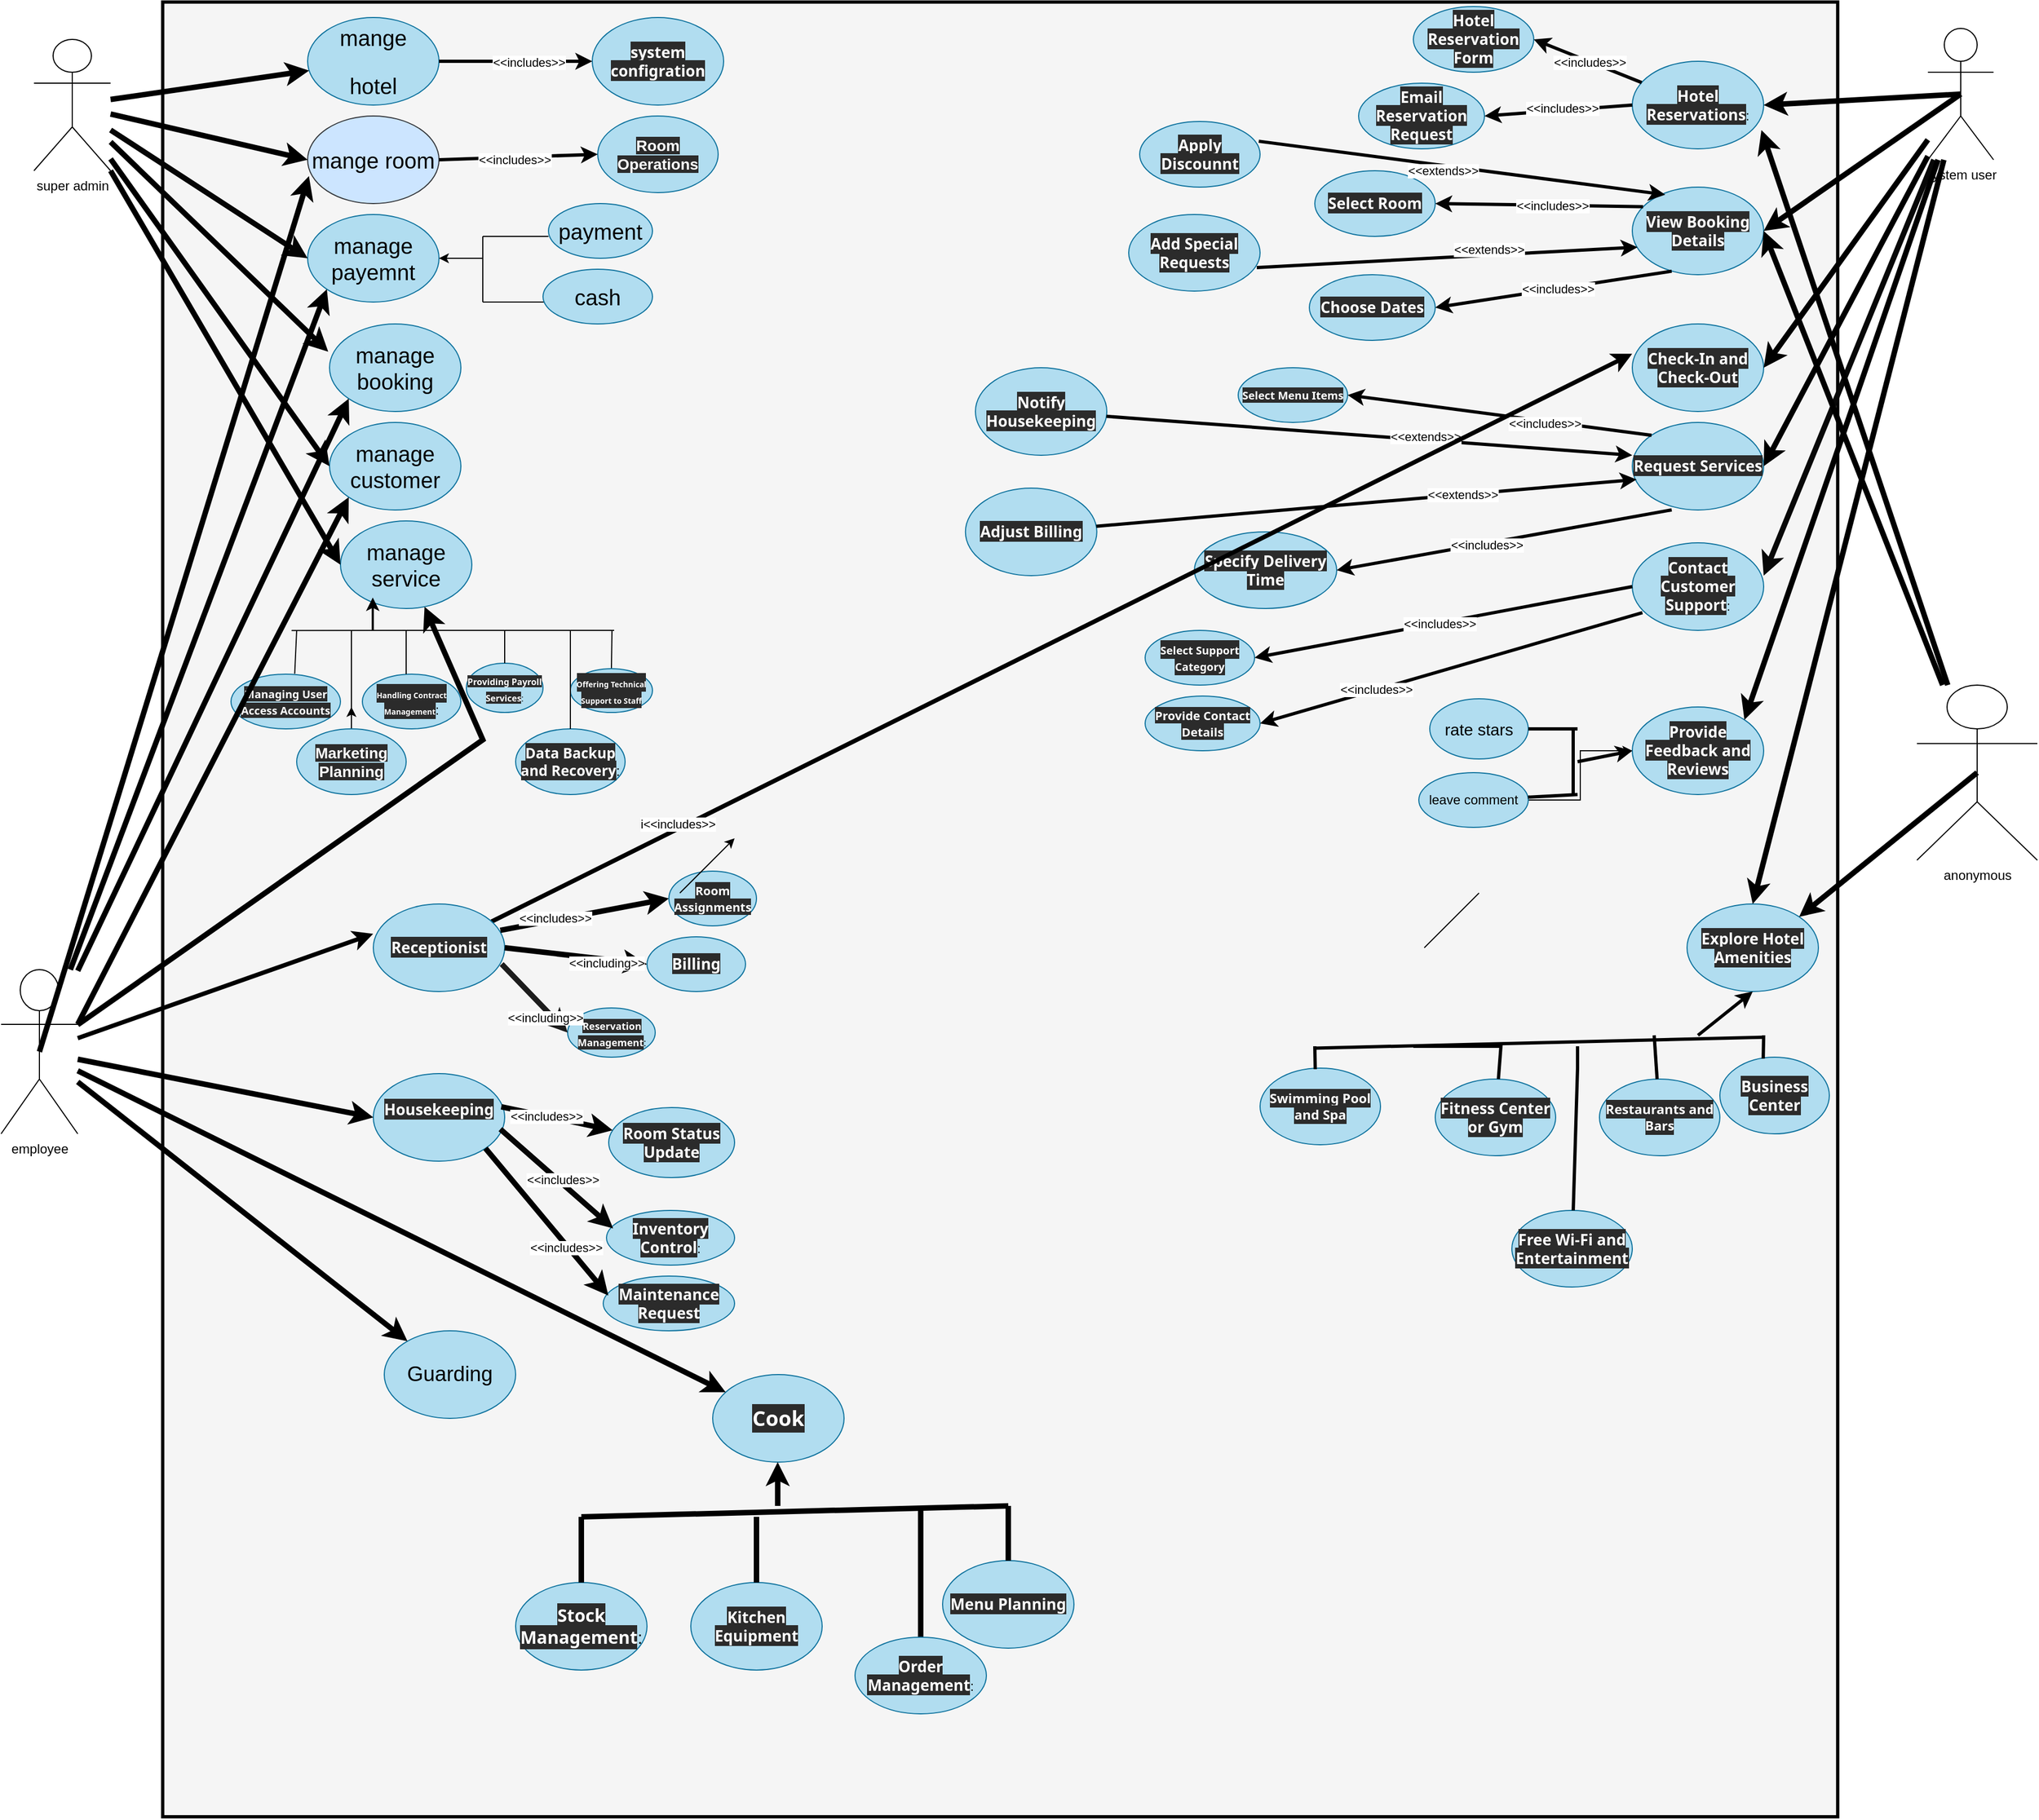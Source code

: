 <mxfile version="23.1.5" type="device">
  <diagram name="Page-1" id="lIW-hzbJbRkLLm69xamd">
    <mxGraphModel dx="2736" dy="3467" grid="1" gridSize="10" guides="1" tooltips="1" connect="1" arrows="1" fold="1" page="1" pageScale="1" pageWidth="827" pageHeight="1169" math="0" shadow="0">
      <root>
        <mxCell id="0" />
        <mxCell id="1" parent="0" />
        <mxCell id="Z6ui31-ucEjXCs6Sb0qe-4" value="" style="rounded=0;whiteSpace=wrap;html=1;rotation=90;fillColor=#f5f5f5;strokeColor=#000000;fontColor=#333333;strokeWidth=3;" parent="1" vertex="1">
          <mxGeometry x="-526.47" y="-2190.04" width="1658.2" height="1530" as="geometry" />
        </mxCell>
        <mxCell id="Z6ui31-ucEjXCs6Sb0qe-5" value="super admin&lt;div&gt;&lt;br/&gt;&lt;/div&gt;" style="shape=umlActor;verticalLabelPosition=bottom;verticalAlign=top;html=1;outlineConnect=0;" parent="1" vertex="1">
          <mxGeometry x="-580" y="-2220" width="70" height="120" as="geometry" />
        </mxCell>
        <mxCell id="Z6ui31-ucEjXCs6Sb0qe-8" value="&lt;p style=&quot;font-size: 20px;&quot;&gt;&lt;font color=&quot;#000000&quot;&gt;mange&lt;/font&gt;&lt;/p&gt;&lt;p style=&quot;font-size: 20px;&quot;&gt;&lt;font color=&quot;#000000&quot;&gt;hotel&lt;/font&gt;&lt;/p&gt;" style="ellipse;whiteSpace=wrap;html=1;fillColor=#b1ddf0;strokeColor=#10739e;align=center;" parent="1" vertex="1">
          <mxGeometry x="-330" y="-2240" width="120" height="80" as="geometry" />
        </mxCell>
        <mxCell id="Z6ui31-ucEjXCs6Sb0qe-9" value="&lt;font style=&quot;font-size: 20px;&quot;&gt;&lt;font color=&quot;#000000&quot;&gt;mange room&lt;/font&gt;&lt;br&gt;&lt;/font&gt;" style="ellipse;whiteSpace=wrap;html=1;fillColor=#cce5ff;strokeColor=#36393d;" parent="1" vertex="1">
          <mxGeometry x="-330" y="-2150" width="120" height="80" as="geometry" />
        </mxCell>
        <mxCell id="Z6ui31-ucEjXCs6Sb0qe-10" value="&lt;font color=&quot;#000000&quot; style=&quot;font-size: 20px;&quot;&gt;manage service&lt;/font&gt;" style="ellipse;whiteSpace=wrap;html=1;fillColor=#b1ddf0;strokeColor=#10739e;" parent="1" vertex="1">
          <mxGeometry x="-300" y="-1780" width="120" height="80" as="geometry" />
        </mxCell>
        <mxCell id="Z6ui31-ucEjXCs6Sb0qe-11" value="&lt;font color=&quot;#000000&quot; style=&quot;font-size: 20px;&quot;&gt;manage payemnt&lt;/font&gt;" style="ellipse;whiteSpace=wrap;html=1;fillColor=#b1ddf0;strokeColor=#10739e;" parent="1" vertex="1">
          <mxGeometry x="-330" y="-2060" width="120" height="80" as="geometry" />
        </mxCell>
        <mxCell id="Z6ui31-ucEjXCs6Sb0qe-12" value="&lt;font color=&quot;#000000&quot; style=&quot;font-size: 20px;&quot;&gt;manage booking&lt;/font&gt;" style="ellipse;whiteSpace=wrap;html=1;fillColor=#b1ddf0;strokeColor=#10739e;" parent="1" vertex="1">
          <mxGeometry x="-310" y="-1960" width="120" height="80" as="geometry" />
        </mxCell>
        <mxCell id="Z6ui31-ucEjXCs6Sb0qe-13" value="&lt;font color=&quot;#000000&quot; style=&quot;font-size: 20px;&quot;&gt;manage customer&lt;/font&gt;" style="ellipse;whiteSpace=wrap;html=1;fillColor=#b1ddf0;strokeColor=#10739e;" parent="1" vertex="1">
          <mxGeometry x="-310" y="-1870" width="120" height="80" as="geometry" />
        </mxCell>
        <mxCell id="Z6ui31-ucEjXCs6Sb0qe-18" value="" style="endArrow=classic;html=1;rounded=0;strokeColor=#000000;strokeWidth=5;" parent="1" source="Z6ui31-ucEjXCs6Sb0qe-5" target="Z6ui31-ucEjXCs6Sb0qe-8" edge="1">
          <mxGeometry width="50" height="50" relative="1" as="geometry">
            <mxPoint x="-100" y="-1880" as="sourcePoint" />
            <mxPoint x="-50" y="-1930" as="targetPoint" />
          </mxGeometry>
        </mxCell>
        <mxCell id="Z6ui31-ucEjXCs6Sb0qe-20" value="" style="endArrow=classic;html=1;rounded=0;strokeColor=#000000;entryX=0;entryY=0.5;entryDx=0;entryDy=0;strokeWidth=5;" parent="1" source="Z6ui31-ucEjXCs6Sb0qe-5" target="Z6ui31-ucEjXCs6Sb0qe-9" edge="1">
          <mxGeometry width="50" height="50" relative="1" as="geometry">
            <mxPoint x="-500" y="-2110" as="sourcePoint" />
            <mxPoint x="-450" y="-2160" as="targetPoint" />
          </mxGeometry>
        </mxCell>
        <mxCell id="Z6ui31-ucEjXCs6Sb0qe-23" value="" style="endArrow=classic;html=1;rounded=0;strokeColor=#000000;entryX=0;entryY=0.5;entryDx=0;entryDy=0;strokeWidth=5;" parent="1" source="Z6ui31-ucEjXCs6Sb0qe-5" target="Z6ui31-ucEjXCs6Sb0qe-10" edge="1">
          <mxGeometry width="50" height="50" relative="1" as="geometry">
            <mxPoint x="-520" y="-1920" as="sourcePoint" />
            <mxPoint x="-470" y="-1970" as="targetPoint" />
          </mxGeometry>
        </mxCell>
        <mxCell id="Z6ui31-ucEjXCs6Sb0qe-24" value="" style="endArrow=classic;html=1;rounded=0;strokeColor=#050505;entryX=0;entryY=0.5;entryDx=0;entryDy=0;strokeWidth=5;" parent="1" source="Z6ui31-ucEjXCs6Sb0qe-5" target="Z6ui31-ucEjXCs6Sb0qe-11" edge="1">
          <mxGeometry width="50" height="50" relative="1" as="geometry">
            <mxPoint x="-100" y="-1880" as="sourcePoint" />
            <mxPoint x="-50" y="-1930" as="targetPoint" />
          </mxGeometry>
        </mxCell>
        <mxCell id="Z6ui31-ucEjXCs6Sb0qe-25" value="" style="endArrow=classic;html=1;rounded=0;strokeColor=#000000;strokeWidth=5;entryX=-0.01;entryY=0.317;entryDx=0;entryDy=0;entryPerimeter=0;" parent="1" source="Z6ui31-ucEjXCs6Sb0qe-5" target="Z6ui31-ucEjXCs6Sb0qe-12" edge="1">
          <mxGeometry width="50" height="50" relative="1" as="geometry">
            <mxPoint x="-100" y="-1880" as="sourcePoint" />
            <mxPoint x="-50" y="-1930" as="targetPoint" />
          </mxGeometry>
        </mxCell>
        <mxCell id="Z6ui31-ucEjXCs6Sb0qe-26" value="" style="endArrow=classic;html=1;rounded=0;strokeColor=#000000;strokeWidth=5;entryX=0;entryY=0.5;entryDx=0;entryDy=0;" parent="1" source="Z6ui31-ucEjXCs6Sb0qe-5" target="Z6ui31-ucEjXCs6Sb0qe-13" edge="1">
          <mxGeometry width="50" height="50" relative="1" as="geometry">
            <mxPoint x="-100" y="-1880" as="sourcePoint" />
            <mxPoint x="-50" y="-1930" as="targetPoint" />
          </mxGeometry>
        </mxCell>
        <mxCell id="Z6ui31-ucEjXCs6Sb0qe-28" value="system user&lt;div&gt;&lt;br/&gt;&lt;/div&gt;" style="shape=umlActor;verticalLabelPosition=bottom;verticalAlign=top;html=1;outlineConnect=0;" parent="1" vertex="1">
          <mxGeometry x="1150" y="-2230" width="60" height="120" as="geometry" />
        </mxCell>
        <mxCell id="Z6ui31-ucEjXCs6Sb0qe-30" value="&lt;div style=&quot;&quot;&gt;&lt;font face=&quot;SegoeUIVariable, SegoeUI, Segoe UI, Helvetica Neue, Helvetica, Microsoft YaHei, Meiryo UI, Meiryo, Arial Unicode MS, sans-serif&quot; color=&quot;#ffffff&quot;&gt;&lt;span style=&quot;font-size: 14px; background-color: rgb(43, 43, 43);&quot;&gt;&lt;b&gt;system configration&lt;/b&gt;&lt;/span&gt;&lt;/font&gt;&lt;/div&gt;" style="ellipse;whiteSpace=wrap;html=1;fillColor=#b1ddf0;strokeColor=#10739e;align=center;" parent="1" vertex="1">
          <mxGeometry x="-70" y="-2240" width="120" height="80" as="geometry" />
        </mxCell>
        <mxCell id="Z6ui31-ucEjXCs6Sb0qe-31" value="" style="endArrow=classic;html=1;rounded=0;strokeColor=#000000;strokeWidth=3;exitX=1;exitY=0.5;exitDx=0;exitDy=0;entryX=0;entryY=0.5;entryDx=0;entryDy=0;" parent="1" source="Z6ui31-ucEjXCs6Sb0qe-8" target="Z6ui31-ucEjXCs6Sb0qe-30" edge="1">
          <mxGeometry width="50" height="50" relative="1" as="geometry">
            <mxPoint x="30" y="-2100" as="sourcePoint" />
            <mxPoint x="80" y="-2150" as="targetPoint" />
          </mxGeometry>
        </mxCell>
        <mxCell id="Z6ui31-ucEjXCs6Sb0qe-32" value="&amp;lt;&amp;lt;includes&amp;gt;&amp;gt;" style="edgeLabel;html=1;align=center;verticalAlign=middle;resizable=0;points=[];" parent="Z6ui31-ucEjXCs6Sb0qe-31" vertex="1" connectable="0">
          <mxGeometry x="0.15" y="-1" relative="1" as="geometry">
            <mxPoint x="1" as="offset" />
          </mxGeometry>
        </mxCell>
        <mxCell id="ik_8ahQZIbQPzL20nAGJ-2" value="&lt;strong style=&quot;font-size: 14px; line-height: var(--cib-type-body1-strong-line-height); font-variation-settings: normal; color: rgb(255, 255, 255); text-align: right; background-color: rgb(43, 43, 43);&quot;&gt;&lt;font face=&quot;Helvetica&quot;&gt;Room Operations&lt;/font&gt;&lt;/strong&gt;" style="ellipse;whiteSpace=wrap;html=1;fillColor=#b1ddf0;strokeColor=#10739e;" vertex="1" parent="1">
          <mxGeometry x="-65" y="-2150" width="110" height="70" as="geometry" />
        </mxCell>
        <mxCell id="ik_8ahQZIbQPzL20nAGJ-3" value="" style="endArrow=classic;html=1;rounded=0;strokeColor=#000000;strokeWidth=3;entryX=0;entryY=0.5;entryDx=0;entryDy=0;" edge="1" parent="1" target="ik_8ahQZIbQPzL20nAGJ-2">
          <mxGeometry width="50" height="50" relative="1" as="geometry">
            <mxPoint x="-210" y="-2110" as="sourcePoint" />
            <mxPoint x="-160" y="-2160" as="targetPoint" />
          </mxGeometry>
        </mxCell>
        <mxCell id="ik_8ahQZIbQPzL20nAGJ-4" value="&amp;lt;&amp;lt;includes&amp;gt;&amp;gt;" style="edgeLabel;html=1;align=center;verticalAlign=middle;resizable=0;points=[];" vertex="1" connectable="0" parent="ik_8ahQZIbQPzL20nAGJ-3">
          <mxGeometry x="-0.052" y="-2" relative="1" as="geometry">
            <mxPoint as="offset" />
          </mxGeometry>
        </mxCell>
        <mxCell id="ik_8ahQZIbQPzL20nAGJ-5" value="&lt;strong style=&quot;font-size: 10px; line-height: var(--cib-type-body1-strong-line-height); font-variation-settings: normal; color: rgb(255, 255, 255); font-family: SegoeUIVariable, SegoeUI, &amp;quot;Segoe UI&amp;quot;, &amp;quot;Helvetica Neue&amp;quot;, Helvetica, &amp;quot;Microsoft YaHei&amp;quot;, &amp;quot;Meiryo UI&amp;quot;, Meiryo, &amp;quot;Arial Unicode MS&amp;quot;, sans-serif; text-align: right; background-color: rgb(43, 43, 43);&quot;&gt;Managing User Access Accounts&lt;/strong&gt;" style="ellipse;whiteSpace=wrap;html=1;fillColor=#b1ddf0;strokeColor=#10739e;" vertex="1" parent="1">
          <mxGeometry x="-400" y="-1640" width="100" height="50" as="geometry" />
        </mxCell>
        <mxCell id="ik_8ahQZIbQPzL20nAGJ-6" value="" style="endArrow=classic;html=1;rounded=0;strokeColor=#000000;strokeWidth=2;" edge="1" parent="1">
          <mxGeometry width="50" height="50" relative="1" as="geometry">
            <mxPoint x="-270.5" y="-1680" as="sourcePoint" />
            <mxPoint x="-270.5" y="-1710" as="targetPoint" />
          </mxGeometry>
        </mxCell>
        <mxCell id="ik_8ahQZIbQPzL20nAGJ-10" value="" style="endArrow=none;html=1;rounded=0;strokeColor=#000000;" edge="1" parent="1">
          <mxGeometry width="50" height="50" relative="1" as="geometry">
            <mxPoint x="-344.68" y="-1679.92" as="sourcePoint" />
            <mxPoint x="-50" y="-1680" as="targetPoint" />
          </mxGeometry>
        </mxCell>
        <mxCell id="ik_8ahQZIbQPzL20nAGJ-11" value="" style="endArrow=none;html=1;rounded=0;strokeColor=#050505;exitX=0.582;exitY=-0.008;exitDx=0;exitDy=0;exitPerimeter=0;" edge="1" parent="1" source="ik_8ahQZIbQPzL20nAGJ-5">
          <mxGeometry width="50" height="50" relative="1" as="geometry">
            <mxPoint x="-390" y="-1540" as="sourcePoint" />
            <mxPoint x="-340" y="-1680" as="targetPoint" />
          </mxGeometry>
        </mxCell>
        <mxCell id="ik_8ahQZIbQPzL20nAGJ-12" value="&lt;strong style=&quot;line-height: var(--cib-type-body1-strong-line-height); font-variation-settings: normal; color: rgb(255, 255, 255); font-family: SegoeUIVariable, SegoeUI, &amp;quot;Segoe UI&amp;quot;, &amp;quot;Helvetica Neue&amp;quot;, Helvetica, &amp;quot;Microsoft YaHei&amp;quot;, &amp;quot;Meiryo UI&amp;quot;, Meiryo, &amp;quot;Arial Unicode MS&amp;quot;, sans-serif; text-align: right; background-color: rgb(43, 43, 43);&quot;&gt;&lt;font style=&quot;font-size: 7px;&quot;&gt;Handling Contract Management&lt;/font&gt;&lt;/strong&gt;:" style="ellipse;whiteSpace=wrap;html=1;fillColor=#b1ddf0;strokeColor=#10739e;" vertex="1" parent="1">
          <mxGeometry x="-280" y="-1640" width="90" height="50" as="geometry" />
        </mxCell>
        <mxCell id="ik_8ahQZIbQPzL20nAGJ-13" value="" style="endArrow=none;html=1;rounded=0;strokeColor=#000000;" edge="1" parent="1">
          <mxGeometry width="50" height="50" relative="1" as="geometry">
            <mxPoint x="-240" y="-1640" as="sourcePoint" />
            <mxPoint x="-240" y="-1680" as="targetPoint" />
          </mxGeometry>
        </mxCell>
        <mxCell id="ik_8ahQZIbQPzL20nAGJ-14" value="&lt;font style=&quot;font-size: 8px;&quot;&gt;&lt;strong style=&quot;line-height: var(--cib-type-body1-strong-line-height); font-variation-settings: normal; color: rgb(255, 255, 255); font-family: SegoeUIVariable, SegoeUI, &amp;quot;Segoe UI&amp;quot;, &amp;quot;Helvetica Neue&amp;quot;, Helvetica, &amp;quot;Microsoft YaHei&amp;quot;, &amp;quot;Meiryo UI&amp;quot;, Meiryo, &amp;quot;Arial Unicode MS&amp;quot;, sans-serif; text-align: right; background-color: rgb(43, 43, 43);&quot;&gt;Providing Payroll Services&lt;/strong&gt;:&lt;/font&gt;" style="ellipse;whiteSpace=wrap;html=1;fillColor=#b1ddf0;strokeColor=#10739e;" vertex="1" parent="1">
          <mxGeometry x="-185" y="-1650" width="70" height="45" as="geometry" />
        </mxCell>
        <mxCell id="ik_8ahQZIbQPzL20nAGJ-15" value="" style="endArrow=none;html=1;rounded=0;strokeColor=#000000;exitX=0.5;exitY=0;exitDx=0;exitDy=0;" edge="1" parent="1" source="ik_8ahQZIbQPzL20nAGJ-14">
          <mxGeometry width="50" height="50" relative="1" as="geometry">
            <mxPoint x="-150" y="-1560" as="sourcePoint" />
            <mxPoint x="-150" y="-1680" as="targetPoint" />
          </mxGeometry>
        </mxCell>
        <mxCell id="ik_8ahQZIbQPzL20nAGJ-16" value="" style="endArrow=none;html=1;rounded=0;strokeColor=#000000;entryX=0.5;entryY=0;entryDx=0;entryDy=0;" edge="1" parent="1" target="ik_8ahQZIbQPzL20nAGJ-17">
          <mxGeometry width="50" height="50" relative="1" as="geometry">
            <mxPoint x="-52" y="-1680" as="sourcePoint" />
            <mxPoint x="-50" y="-1590" as="targetPoint" />
          </mxGeometry>
        </mxCell>
        <mxCell id="ik_8ahQZIbQPzL20nAGJ-17" value="&lt;strong style=&quot;line-height: var(--cib-type-body1-strong-line-height); font-variation-settings: normal; color: rgb(255, 255, 255); font-family: SegoeUIVariable, SegoeUI, &amp;quot;Segoe UI&amp;quot;, &amp;quot;Helvetica Neue&amp;quot;, Helvetica, &amp;quot;Microsoft YaHei&amp;quot;, &amp;quot;Meiryo UI&amp;quot;, Meiryo, &amp;quot;Arial Unicode MS&amp;quot;, sans-serif; text-align: right; background-color: rgb(43, 43, 43);&quot;&gt;&lt;font style=&quot;font-size: 7px;&quot;&gt;Offering Technical Support to Staff&lt;/font&gt;&lt;/strong&gt;" style="ellipse;whiteSpace=wrap;html=1;fillColor=#b1ddf0;strokeColor=#10739e;" vertex="1" parent="1">
          <mxGeometry x="-90" y="-1645" width="75" height="40" as="geometry" />
        </mxCell>
        <mxCell id="ik_8ahQZIbQPzL20nAGJ-18" value="" style="endArrow=none;html=1;rounded=0;strokeColor=#000000;" edge="1" parent="1" target="ik_8ahQZIbQPzL20nAGJ-19">
          <mxGeometry width="50" height="50" relative="1" as="geometry">
            <mxPoint x="-290" y="-1680" as="sourcePoint" />
            <mxPoint x="-290" y="-1590" as="targetPoint" />
          </mxGeometry>
        </mxCell>
        <mxCell id="ik_8ahQZIbQPzL20nAGJ-29" style="edgeStyle=orthogonalEdgeStyle;rounded=0;orthogonalLoop=1;jettySize=auto;html=1;exitX=0.5;exitY=0;exitDx=0;exitDy=0;" edge="1" parent="1" source="ik_8ahQZIbQPzL20nAGJ-19">
          <mxGeometry relative="1" as="geometry">
            <mxPoint x="-290" y="-1610" as="targetPoint" />
          </mxGeometry>
        </mxCell>
        <mxCell id="ik_8ahQZIbQPzL20nAGJ-19" value="&lt;strong style=&quot;font-size: 14px; line-height: var(--cib-type-body1-strong-line-height); font-variation-settings: normal; color: rgb(255, 255, 255); text-align: right; background-color: rgb(43, 43, 43);&quot;&gt;&lt;font face=&quot;Helvetica&quot;&gt;Marketing Planning&lt;/font&gt;&lt;/strong&gt;" style="ellipse;whiteSpace=wrap;html=1;fillColor=#b1ddf0;strokeColor=#10739e;" vertex="1" parent="1">
          <mxGeometry x="-340" y="-1590" width="100" height="60" as="geometry" />
        </mxCell>
        <mxCell id="ik_8ahQZIbQPzL20nAGJ-20" value="&lt;font style=&quot;font-size: 13px;&quot;&gt;&lt;strong style=&quot;line-height: var(--cib-type-body1-strong-line-height); font-variation-settings: normal; color: rgb(255, 255, 255); font-family: SegoeUIVariable, SegoeUI, &amp;quot;Segoe UI&amp;quot;, &amp;quot;Helvetica Neue&amp;quot;, Helvetica, &amp;quot;Microsoft YaHei&amp;quot;, &amp;quot;Meiryo UI&amp;quot;, Meiryo, &amp;quot;Arial Unicode MS&amp;quot;, sans-serif; text-align: right; background-color: rgb(43, 43, 43);&quot;&gt;Data Backup and Recovery&lt;/strong&gt;:&lt;/font&gt;" style="ellipse;whiteSpace=wrap;html=1;fillColor=#b1ddf0;strokeColor=#10739e;" vertex="1" parent="1">
          <mxGeometry x="-140" y="-1590" width="100" height="60" as="geometry" />
        </mxCell>
        <mxCell id="ik_8ahQZIbQPzL20nAGJ-22" value="" style="endArrow=none;html=1;rounded=0;strokeColor=#000000;exitX=0.5;exitY=0;exitDx=0;exitDy=0;" edge="1" parent="1" source="ik_8ahQZIbQPzL20nAGJ-20">
          <mxGeometry width="50" height="50" relative="1" as="geometry">
            <mxPoint x="-310" y="-1560" as="sourcePoint" />
            <mxPoint x="-90" y="-1680" as="targetPoint" />
          </mxGeometry>
        </mxCell>
        <mxCell id="ik_8ahQZIbQPzL20nAGJ-23" value="" style="endArrow=classic;html=1;rounded=0;strokeColor=#000000;entryX=1;entryY=0.5;entryDx=0;entryDy=0;" edge="1" parent="1" target="Z6ui31-ucEjXCs6Sb0qe-11">
          <mxGeometry width="50" height="50" relative="1" as="geometry">
            <mxPoint x="-170" y="-2020" as="sourcePoint" />
            <mxPoint x="-260" y="-2010" as="targetPoint" />
          </mxGeometry>
        </mxCell>
        <mxCell id="ik_8ahQZIbQPzL20nAGJ-24" value="" style="endArrow=none;html=1;rounded=0;strokeColor=#000000;" edge="1" parent="1">
          <mxGeometry width="50" height="50" relative="1" as="geometry">
            <mxPoint x="-170" y="-1980" as="sourcePoint" />
            <mxPoint x="-110" y="-1980" as="targetPoint" />
          </mxGeometry>
        </mxCell>
        <mxCell id="ik_8ahQZIbQPzL20nAGJ-25" value="&lt;font color=&quot;#000000&quot; style=&quot;font-size: 20px;&quot;&gt;cash&lt;/font&gt;" style="ellipse;whiteSpace=wrap;html=1;fillColor=#b1ddf0;strokeColor=#10739e;" vertex="1" parent="1">
          <mxGeometry x="-115" y="-2010" width="100" height="50" as="geometry" />
        </mxCell>
        <mxCell id="ik_8ahQZIbQPzL20nAGJ-26" value="" style="endArrow=none;html=1;rounded=0;strokeColor=#000000;" edge="1" parent="1">
          <mxGeometry width="50" height="50" relative="1" as="geometry">
            <mxPoint x="-170" y="-1980" as="sourcePoint" />
            <mxPoint x="-170" y="-2040" as="targetPoint" />
          </mxGeometry>
        </mxCell>
        <mxCell id="ik_8ahQZIbQPzL20nAGJ-27" value="&lt;font color=&quot;#000000&quot; style=&quot;font-size: 20px;&quot;&gt;payment&lt;/font&gt;" style="ellipse;whiteSpace=wrap;html=1;fillColor=#b1ddf0;strokeColor=#10739e;" vertex="1" parent="1">
          <mxGeometry x="-110" y="-2070" width="95" height="50" as="geometry" />
        </mxCell>
        <mxCell id="ik_8ahQZIbQPzL20nAGJ-28" value="" style="endArrow=none;html=1;rounded=0;strokeColor=#000000;entryX=0;entryY=0.6;entryDx=0;entryDy=0;entryPerimeter=0;" edge="1" parent="1" target="ik_8ahQZIbQPzL20nAGJ-27">
          <mxGeometry width="50" height="50" relative="1" as="geometry">
            <mxPoint x="-170" y="-2040" as="sourcePoint" />
            <mxPoint x="-110" y="-2050" as="targetPoint" />
          </mxGeometry>
        </mxCell>
        <mxCell id="ik_8ahQZIbQPzL20nAGJ-30" value="&lt;strong style=&quot;font-size: 14px; line-height: var(--cib-type-body1-strong-line-height); font-variation-settings: normal; color: rgb(255, 255, 255); font-family: SegoeUIVariable, SegoeUI, &amp;quot;Segoe UI&amp;quot;, &amp;quot;Helvetica Neue&amp;quot;, Helvetica, &amp;quot;Microsoft YaHei&amp;quot;, &amp;quot;Meiryo UI&amp;quot;, Meiryo, &amp;quot;Arial Unicode MS&amp;quot;, sans-serif; text-align: right; background-color: rgb(43, 43, 43);&quot;&gt;Hotel Reservations&lt;/strong&gt;:" style="ellipse;whiteSpace=wrap;html=1;fillColor=#b1ddf0;strokeColor=#10739e;" vertex="1" parent="1">
          <mxGeometry x="880" y="-2200" width="120" height="80" as="geometry" />
        </mxCell>
        <mxCell id="ik_8ahQZIbQPzL20nAGJ-31" value="&lt;strong style=&quot;font-size: 14px; line-height: var(--cib-type-body1-strong-line-height); font-variation-settings: normal; color: rgb(255, 255, 255); font-family: SegoeUIVariable, SegoeUI, &amp;quot;Segoe UI&amp;quot;, &amp;quot;Helvetica Neue&amp;quot;, Helvetica, &amp;quot;Microsoft YaHei&amp;quot;, &amp;quot;Meiryo UI&amp;quot;, Meiryo, &amp;quot;Arial Unicode MS&amp;quot;, sans-serif; text-align: right; background-color: rgb(43, 43, 43);&quot;&gt;View Booking Details&lt;/strong&gt;" style="ellipse;whiteSpace=wrap;html=1;fillColor=#b1ddf0;strokeColor=#10739e;" vertex="1" parent="1">
          <mxGeometry x="880" y="-2085" width="120" height="80" as="geometry" />
        </mxCell>
        <mxCell id="ik_8ahQZIbQPzL20nAGJ-32" value="&lt;strong style=&quot;font-size: 14px; line-height: var(--cib-type-body1-strong-line-height); font-variation-settings: normal; color: rgb(255, 255, 255); font-family: SegoeUIVariable, SegoeUI, &amp;quot;Segoe UI&amp;quot;, &amp;quot;Helvetica Neue&amp;quot;, Helvetica, &amp;quot;Microsoft YaHei&amp;quot;, &amp;quot;Meiryo UI&amp;quot;, Meiryo, &amp;quot;Arial Unicode MS&amp;quot;, sans-serif; text-align: right; background-color: rgb(43, 43, 43);&quot;&gt;Check-In and Check-Out&lt;/strong&gt;" style="ellipse;whiteSpace=wrap;html=1;fillColor=#b1ddf0;strokeColor=#10739e;" vertex="1" parent="1">
          <mxGeometry x="880" y="-1960" width="120" height="80" as="geometry" />
        </mxCell>
        <mxCell id="ik_8ahQZIbQPzL20nAGJ-33" value="&lt;strong style=&quot;font-size: 14px; line-height: var(--cib-type-body1-strong-line-height); font-variation-settings: normal; color: rgb(255, 255, 255); font-family: SegoeUIVariable, SegoeUI, &amp;quot;Segoe UI&amp;quot;, &amp;quot;Helvetica Neue&amp;quot;, Helvetica, &amp;quot;Microsoft YaHei&amp;quot;, &amp;quot;Meiryo UI&amp;quot;, Meiryo, &amp;quot;Arial Unicode MS&amp;quot;, sans-serif; text-align: right; background-color: rgb(43, 43, 43);&quot;&gt;Request Services&lt;/strong&gt;" style="ellipse;whiteSpace=wrap;html=1;fillColor=#b1ddf0;strokeColor=#10739e;" vertex="1" parent="1">
          <mxGeometry x="880" y="-1870" width="120" height="80" as="geometry" />
        </mxCell>
        <mxCell id="ik_8ahQZIbQPzL20nAGJ-34" value="&lt;strong style=&quot;font-size: 14px; line-height: var(--cib-type-body1-strong-line-height); font-variation-settings: normal; color: rgb(255, 255, 255); font-family: SegoeUIVariable, SegoeUI, &amp;quot;Segoe UI&amp;quot;, &amp;quot;Helvetica Neue&amp;quot;, Helvetica, &amp;quot;Microsoft YaHei&amp;quot;, &amp;quot;Meiryo UI&amp;quot;, Meiryo, &amp;quot;Arial Unicode MS&amp;quot;, sans-serif; text-align: right; background-color: rgb(43, 43, 43);&quot;&gt;Explore Hotel Amenities&lt;/strong&gt;" style="ellipse;whiteSpace=wrap;html=1;fillColor=#b1ddf0;strokeColor=#10739e;" vertex="1" parent="1">
          <mxGeometry x="930" y="-1430" width="120" height="80" as="geometry" />
        </mxCell>
        <mxCell id="ik_8ahQZIbQPzL20nAGJ-35" value="&lt;strong style=&quot;font-size: 14px; line-height: var(--cib-type-body1-strong-line-height); font-variation-settings: normal; color: rgb(255, 255, 255); font-family: SegoeUIVariable, SegoeUI, &amp;quot;Segoe UI&amp;quot;, &amp;quot;Helvetica Neue&amp;quot;, Helvetica, &amp;quot;Microsoft YaHei&amp;quot;, &amp;quot;Meiryo UI&amp;quot;, Meiryo, &amp;quot;Arial Unicode MS&amp;quot;, sans-serif; text-align: right; background-color: rgb(43, 43, 43);&quot;&gt;Provide Feedback and Reviews&lt;/strong&gt;" style="ellipse;whiteSpace=wrap;html=1;fillColor=#b1ddf0;strokeColor=#10739e;" vertex="1" parent="1">
          <mxGeometry x="880" y="-1610" width="120" height="80" as="geometry" />
        </mxCell>
        <mxCell id="ik_8ahQZIbQPzL20nAGJ-37" value="&lt;strong style=&quot;font-size: 14px; line-height: var(--cib-type-body1-strong-line-height); font-variation-settings: normal; color: rgb(255, 255, 255); font-family: SegoeUIVariable, SegoeUI, &amp;quot;Segoe UI&amp;quot;, &amp;quot;Helvetica Neue&amp;quot;, Helvetica, &amp;quot;Microsoft YaHei&amp;quot;, &amp;quot;Meiryo UI&amp;quot;, Meiryo, &amp;quot;Arial Unicode MS&amp;quot;, sans-serif; text-align: right; background-color: rgb(43, 43, 43);&quot;&gt;Contact Customer Support&lt;/strong&gt;:" style="ellipse;whiteSpace=wrap;html=1;fillColor=#b1ddf0;strokeColor=#10739e;" vertex="1" parent="1">
          <mxGeometry x="880" y="-1760" width="120" height="80" as="geometry" />
        </mxCell>
        <mxCell id="ik_8ahQZIbQPzL20nAGJ-38" value="&lt;strong style=&quot;font-size: 14px; line-height: var(--cib-type-body1-strong-line-height); font-variation-settings: normal; color: rgb(255, 255, 255); font-family: SegoeUIVariable, SegoeUI, &amp;quot;Segoe UI&amp;quot;, &amp;quot;Helvetica Neue&amp;quot;, Helvetica, &amp;quot;Microsoft YaHei&amp;quot;, &amp;quot;Meiryo UI&amp;quot;, Meiryo, &amp;quot;Arial Unicode MS&amp;quot;, sans-serif; text-align: right; background-color: rgb(43, 43, 43);&quot;&gt;Hotel Reservation Form&lt;/strong&gt;" style="ellipse;whiteSpace=wrap;html=1;fillColor=#b1ddf0;strokeColor=#10739e;" vertex="1" parent="1">
          <mxGeometry x="680" y="-2250" width="110" height="60" as="geometry" />
        </mxCell>
        <mxCell id="ik_8ahQZIbQPzL20nAGJ-39" value="&lt;strong style=&quot;font-size: 14px; line-height: var(--cib-type-body1-strong-line-height); font-variation-settings: normal; color: rgb(255, 255, 255); font-family: SegoeUIVariable, SegoeUI, &amp;quot;Segoe UI&amp;quot;, &amp;quot;Helvetica Neue&amp;quot;, Helvetica, &amp;quot;Microsoft YaHei&amp;quot;, &amp;quot;Meiryo UI&amp;quot;, Meiryo, &amp;quot;Arial Unicode MS&amp;quot;, sans-serif; text-align: right; background-color: rgb(43, 43, 43);&quot;&gt;Email Reservation Request&lt;/strong&gt;" style="ellipse;whiteSpace=wrap;html=1;fillColor=#b1ddf0;strokeColor=#10739e;" vertex="1" parent="1">
          <mxGeometry x="630" y="-2180" width="115" height="60" as="geometry" />
        </mxCell>
        <mxCell id="ik_8ahQZIbQPzL20nAGJ-40" value="" style="endArrow=classic;html=1;rounded=0;strokeColor=#000000;exitX=0;exitY=0.5;exitDx=0;exitDy=0;entryX=1;entryY=0.5;entryDx=0;entryDy=0;strokeWidth=3;" edge="1" parent="1" source="ik_8ahQZIbQPzL20nAGJ-30" target="ik_8ahQZIbQPzL20nAGJ-39">
          <mxGeometry width="50" height="50" relative="1" as="geometry">
            <mxPoint x="810" y="-2100" as="sourcePoint" />
            <mxPoint x="860" y="-2150" as="targetPoint" />
          </mxGeometry>
        </mxCell>
        <mxCell id="ik_8ahQZIbQPzL20nAGJ-43" value="&amp;lt;&amp;lt;includes&amp;gt;&amp;gt;" style="edgeLabel;html=1;align=center;verticalAlign=middle;resizable=0;points=[];" vertex="1" connectable="0" parent="ik_8ahQZIbQPzL20nAGJ-40">
          <mxGeometry x="-0.046" y="-2" relative="1" as="geometry">
            <mxPoint as="offset" />
          </mxGeometry>
        </mxCell>
        <mxCell id="ik_8ahQZIbQPzL20nAGJ-41" value="" style="endArrow=classic;html=1;rounded=0;entryX=1;entryY=0.5;entryDx=0;entryDy=0;strokeColor=#050505;strokeWidth=3;" edge="1" parent="1" source="ik_8ahQZIbQPzL20nAGJ-30" target="ik_8ahQZIbQPzL20nAGJ-38">
          <mxGeometry width="50" height="50" relative="1" as="geometry">
            <mxPoint x="610" y="-2020" as="sourcePoint" />
            <mxPoint x="660" y="-2070" as="targetPoint" />
          </mxGeometry>
        </mxCell>
        <mxCell id="ik_8ahQZIbQPzL20nAGJ-42" value="&amp;lt;&amp;lt;includes&amp;gt;&amp;gt;" style="edgeLabel;html=1;align=center;verticalAlign=middle;resizable=0;points=[];" vertex="1" connectable="0" parent="ik_8ahQZIbQPzL20nAGJ-41">
          <mxGeometry x="-0.041" relative="1" as="geometry">
            <mxPoint as="offset" />
          </mxGeometry>
        </mxCell>
        <mxCell id="ik_8ahQZIbQPzL20nAGJ-44" value="&lt;strong style=&quot;font-size: 14px; line-height: var(--cib-type-body1-strong-line-height); font-variation-settings: normal; color: rgb(255, 255, 255); font-family: SegoeUIVariable, SegoeUI, &amp;quot;Segoe UI&amp;quot;, &amp;quot;Helvetica Neue&amp;quot;, Helvetica, &amp;quot;Microsoft YaHei&amp;quot;, &amp;quot;Meiryo UI&amp;quot;, Meiryo, &amp;quot;Arial Unicode MS&amp;quot;, sans-serif; text-align: right; background-color: rgb(43, 43, 43);&quot;&gt;Choose Dates&lt;/strong&gt;" style="ellipse;whiteSpace=wrap;html=1;fillColor=#b1ddf0;strokeColor=#10739e;" vertex="1" parent="1">
          <mxGeometry x="585" y="-2005" width="115" height="60" as="geometry" />
        </mxCell>
        <mxCell id="ik_8ahQZIbQPzL20nAGJ-45" value="&lt;strong style=&quot;font-size: 14px; line-height: var(--cib-type-body1-strong-line-height); font-variation-settings: normal; color: rgb(255, 255, 255); font-family: SegoeUIVariable, SegoeUI, &amp;quot;Segoe UI&amp;quot;, &amp;quot;Helvetica Neue&amp;quot;, Helvetica, &amp;quot;Microsoft YaHei&amp;quot;, &amp;quot;Meiryo UI&amp;quot;, Meiryo, &amp;quot;Arial Unicode MS&amp;quot;, sans-serif; text-align: right; background-color: rgb(43, 43, 43);&quot;&gt;Select Room&lt;/strong&gt;" style="ellipse;whiteSpace=wrap;html=1;fillColor=#b1ddf0;strokeColor=#10739e;" vertex="1" parent="1">
          <mxGeometry x="590" y="-2100" width="110" height="60" as="geometry" />
        </mxCell>
        <mxCell id="ik_8ahQZIbQPzL20nAGJ-48" value="&lt;strong style=&quot;font-size: 14px; line-height: var(--cib-type-body1-strong-line-height); font-variation-settings: normal; color: rgb(255, 255, 255); font-family: SegoeUIVariable, SegoeUI, &amp;quot;Segoe UI&amp;quot;, &amp;quot;Helvetica Neue&amp;quot;, Helvetica, &amp;quot;Microsoft YaHei&amp;quot;, &amp;quot;Meiryo UI&amp;quot;, Meiryo, &amp;quot;Arial Unicode MS&amp;quot;, sans-serif; text-align: right; background-color: rgb(43, 43, 43);&quot;&gt;Add Special Requests&lt;/strong&gt;" style="ellipse;whiteSpace=wrap;html=1;fillColor=#b1ddf0;strokeColor=#10739e;" vertex="1" parent="1">
          <mxGeometry x="420" y="-2060" width="120" height="70" as="geometry" />
        </mxCell>
        <mxCell id="ik_8ahQZIbQPzL20nAGJ-49" value="&lt;strong style=&quot;font-size: 14px; line-height: var(--cib-type-body1-strong-line-height); font-variation-settings: normal; color: rgb(255, 255, 255); font-family: SegoeUIVariable, SegoeUI, &amp;quot;Segoe UI&amp;quot;, &amp;quot;Helvetica Neue&amp;quot;, Helvetica, &amp;quot;Microsoft YaHei&amp;quot;, &amp;quot;Meiryo UI&amp;quot;, Meiryo, &amp;quot;Arial Unicode MS&amp;quot;, sans-serif; text-align: right; background-color: rgb(43, 43, 43);&quot;&gt;Apply Discounnt&lt;/strong&gt;" style="ellipse;whiteSpace=wrap;html=1;fillColor=#b1ddf0;strokeColor=#10739e;" vertex="1" parent="1">
          <mxGeometry x="430" y="-2145" width="110" height="60" as="geometry" />
        </mxCell>
        <mxCell id="ik_8ahQZIbQPzL20nAGJ-50" value="" style="endArrow=classic;html=1;rounded=0;strokeColor=#050505;strokeWidth=3;entryX=1;entryY=0.5;entryDx=0;entryDy=0;exitX=0.082;exitY=0.223;exitDx=0;exitDy=0;exitPerimeter=0;" edge="1" parent="1" source="ik_8ahQZIbQPzL20nAGJ-31" target="ik_8ahQZIbQPzL20nAGJ-45">
          <mxGeometry width="50" height="50" relative="1" as="geometry">
            <mxPoint x="610" y="-1920" as="sourcePoint" />
            <mxPoint x="660" y="-1970" as="targetPoint" />
          </mxGeometry>
        </mxCell>
        <mxCell id="ik_8ahQZIbQPzL20nAGJ-51" value="&amp;lt;&amp;lt;includes&amp;gt;&amp;gt;" style="edgeLabel;html=1;align=center;verticalAlign=middle;resizable=0;points=[];" vertex="1" connectable="0" parent="ik_8ahQZIbQPzL20nAGJ-50">
          <mxGeometry x="-0.122" relative="1" as="geometry">
            <mxPoint as="offset" />
          </mxGeometry>
        </mxCell>
        <mxCell id="ik_8ahQZIbQPzL20nAGJ-52" value="" style="endArrow=classic;html=1;rounded=0;entryX=1;entryY=0.5;entryDx=0;entryDy=0;strokeColor=#000000;strokeWidth=3;exitX=0.3;exitY=0.96;exitDx=0;exitDy=0;exitPerimeter=0;" edge="1" parent="1" source="ik_8ahQZIbQPzL20nAGJ-31" target="ik_8ahQZIbQPzL20nAGJ-44">
          <mxGeometry width="50" height="50" relative="1" as="geometry">
            <mxPoint x="610" y="-1930" as="sourcePoint" />
            <mxPoint x="660" y="-1980" as="targetPoint" />
          </mxGeometry>
        </mxCell>
        <mxCell id="ik_8ahQZIbQPzL20nAGJ-54" value="&amp;lt;&amp;lt;includes&amp;gt;&amp;gt;" style="edgeLabel;html=1;align=center;verticalAlign=middle;resizable=0;points=[];" vertex="1" connectable="0" parent="ik_8ahQZIbQPzL20nAGJ-52">
          <mxGeometry x="-0.036" relative="1" as="geometry">
            <mxPoint as="offset" />
          </mxGeometry>
        </mxCell>
        <mxCell id="ik_8ahQZIbQPzL20nAGJ-55" value="" style="endArrow=classic;html=1;rounded=0;strokeColor=#000000;exitX=0.975;exitY=0.692;exitDx=0;exitDy=0;exitPerimeter=0;strokeWidth=3;entryX=0.04;entryY=0.686;entryDx=0;entryDy=0;entryPerimeter=0;" edge="1" parent="1" source="ik_8ahQZIbQPzL20nAGJ-48" target="ik_8ahQZIbQPzL20nAGJ-31">
          <mxGeometry width="50" height="50" relative="1" as="geometry">
            <mxPoint x="530" y="-1920" as="sourcePoint" />
            <mxPoint x="580" y="-1970" as="targetPoint" />
          </mxGeometry>
        </mxCell>
        <mxCell id="ik_8ahQZIbQPzL20nAGJ-56" value="&amp;lt;&amp;lt;extends&amp;gt;&amp;gt;" style="edgeLabel;html=1;align=center;verticalAlign=middle;resizable=0;points=[];" vertex="1" connectable="0" parent="ik_8ahQZIbQPzL20nAGJ-55">
          <mxGeometry x="0.218" y="5" relative="1" as="geometry">
            <mxPoint as="offset" />
          </mxGeometry>
        </mxCell>
        <mxCell id="ik_8ahQZIbQPzL20nAGJ-58" value="" style="endArrow=classic;html=1;rounded=0;strokeColor=#000000;strokeWidth=3;exitX=0.989;exitY=0.301;exitDx=0;exitDy=0;entryX=0.251;entryY=0.086;entryDx=0;entryDy=0;entryPerimeter=0;exitPerimeter=0;" edge="1" parent="1" source="ik_8ahQZIbQPzL20nAGJ-49" target="ik_8ahQZIbQPzL20nAGJ-31">
          <mxGeometry width="50" height="50" relative="1" as="geometry">
            <mxPoint x="530" y="-1890" as="sourcePoint" />
            <mxPoint x="580" y="-1940" as="targetPoint" />
          </mxGeometry>
        </mxCell>
        <mxCell id="ik_8ahQZIbQPzL20nAGJ-59" value="&amp;lt;&amp;lt;extends&amp;gt;&amp;gt;" style="edgeLabel;html=1;align=center;verticalAlign=middle;resizable=0;points=[];" vertex="1" connectable="0" parent="ik_8ahQZIbQPzL20nAGJ-58">
          <mxGeometry x="-0.092" y="-5" relative="1" as="geometry">
            <mxPoint as="offset" />
          </mxGeometry>
        </mxCell>
        <mxCell id="ik_8ahQZIbQPzL20nAGJ-60" value="&lt;strong style=&quot;line-height: var(--cib-type-body1-strong-line-height); font-variation-settings: normal; color: rgb(255, 255, 255); font-family: SegoeUIVariable, SegoeUI, &amp;quot;Segoe UI&amp;quot;, &amp;quot;Helvetica Neue&amp;quot;, Helvetica, &amp;quot;Microsoft YaHei&amp;quot;, &amp;quot;Meiryo UI&amp;quot;, Meiryo, &amp;quot;Arial Unicode MS&amp;quot;, sans-serif; text-align: right; background-color: rgb(43, 43, 43); font-size: 10px;&quot;&gt;Select Menu Items&lt;/strong&gt;" style="ellipse;whiteSpace=wrap;html=1;fillColor=#b1ddf0;strokeColor=#10739e;" vertex="1" parent="1">
          <mxGeometry x="520" y="-1920" width="100" height="50" as="geometry" />
        </mxCell>
        <mxCell id="ik_8ahQZIbQPzL20nAGJ-61" value="&lt;strong style=&quot;font-size: 14px; line-height: var(--cib-type-body1-strong-line-height); font-variation-settings: normal; color: rgb(255, 255, 255); font-family: SegoeUIVariable, SegoeUI, &amp;quot;Segoe UI&amp;quot;, &amp;quot;Helvetica Neue&amp;quot;, Helvetica, &amp;quot;Microsoft YaHei&amp;quot;, &amp;quot;Meiryo UI&amp;quot;, Meiryo, &amp;quot;Arial Unicode MS&amp;quot;, sans-serif; text-align: right; background-color: rgb(43, 43, 43);&quot;&gt;Specify Delivery Time&lt;/strong&gt;" style="ellipse;whiteSpace=wrap;html=1;fillColor=#b1ddf0;strokeColor=#10739e;" vertex="1" parent="1">
          <mxGeometry x="480" y="-1770" width="130" height="70" as="geometry" />
        </mxCell>
        <mxCell id="ik_8ahQZIbQPzL20nAGJ-62" value="" style="endArrow=classic;html=1;rounded=0;entryX=1;entryY=0.5;entryDx=0;entryDy=0;strokeColor=#000000;exitX=0;exitY=0;exitDx=0;exitDy=0;strokeWidth=3;" edge="1" parent="1" source="ik_8ahQZIbQPzL20nAGJ-33" target="ik_8ahQZIbQPzL20nAGJ-60">
          <mxGeometry width="50" height="50" relative="1" as="geometry">
            <mxPoint x="720" y="-1740" as="sourcePoint" />
            <mxPoint x="770" y="-1790" as="targetPoint" />
          </mxGeometry>
        </mxCell>
        <mxCell id="ik_8ahQZIbQPzL20nAGJ-63" value="&amp;lt;&amp;lt;includes&amp;gt;&amp;gt;" style="edgeLabel;html=1;align=center;verticalAlign=middle;resizable=0;points=[];" vertex="1" connectable="0" parent="ik_8ahQZIbQPzL20nAGJ-62">
          <mxGeometry x="-0.298" y="2" relative="1" as="geometry">
            <mxPoint as="offset" />
          </mxGeometry>
        </mxCell>
        <mxCell id="ik_8ahQZIbQPzL20nAGJ-64" value="" style="endArrow=classic;html=1;rounded=0;entryX=1;entryY=0.5;entryDx=0;entryDy=0;exitX=0.3;exitY=0.999;exitDx=0;exitDy=0;exitPerimeter=0;strokeWidth=3;strokeColor=#000000;" edge="1" parent="1" source="ik_8ahQZIbQPzL20nAGJ-33" target="ik_8ahQZIbQPzL20nAGJ-61">
          <mxGeometry width="50" height="50" relative="1" as="geometry">
            <mxPoint x="720" y="-1740" as="sourcePoint" />
            <mxPoint x="770" y="-1790" as="targetPoint" />
          </mxGeometry>
        </mxCell>
        <mxCell id="ik_8ahQZIbQPzL20nAGJ-65" value="&amp;lt;&amp;lt;includes&amp;gt;&amp;gt;" style="edgeLabel;html=1;align=center;verticalAlign=middle;resizable=0;points=[];" vertex="1" connectable="0" parent="ik_8ahQZIbQPzL20nAGJ-64">
          <mxGeometry x="0.105" y="1" relative="1" as="geometry">
            <mxPoint as="offset" />
          </mxGeometry>
        </mxCell>
        <mxCell id="ik_8ahQZIbQPzL20nAGJ-66" value="&lt;strong style=&quot;font-size: 14px; line-height: var(--cib-type-body1-strong-line-height); font-variation-settings: normal; color: rgb(255, 255, 255); font-family: SegoeUIVariable, SegoeUI, &amp;quot;Segoe UI&amp;quot;, &amp;quot;Helvetica Neue&amp;quot;, Helvetica, &amp;quot;Microsoft YaHei&amp;quot;, &amp;quot;Meiryo UI&amp;quot;, Meiryo, &amp;quot;Arial Unicode MS&amp;quot;, sans-serif; text-align: right; background-color: rgb(43, 43, 43);&quot;&gt;Notify Housekeeping&lt;/strong&gt;" style="ellipse;whiteSpace=wrap;html=1;fillColor=#b1ddf0;strokeColor=#10739e;" vertex="1" parent="1">
          <mxGeometry x="280" y="-1920" width="120" height="80" as="geometry" />
        </mxCell>
        <mxCell id="ik_8ahQZIbQPzL20nAGJ-67" value="&lt;strong style=&quot;font-size: 14px; line-height: var(--cib-type-body1-strong-line-height); font-variation-settings: normal; color: rgb(255, 255, 255); font-family: SegoeUIVariable, SegoeUI, &amp;quot;Segoe UI&amp;quot;, &amp;quot;Helvetica Neue&amp;quot;, Helvetica, &amp;quot;Microsoft YaHei&amp;quot;, &amp;quot;Meiryo UI&amp;quot;, Meiryo, &amp;quot;Arial Unicode MS&amp;quot;, sans-serif; text-align: right; background-color: rgb(43, 43, 43);&quot;&gt;Adjust Billing&lt;/strong&gt;" style="ellipse;whiteSpace=wrap;html=1;fillColor=#b1ddf0;strokeColor=#10739e;" vertex="1" parent="1">
          <mxGeometry x="270.88" y="-1810" width="120" height="80" as="geometry" />
        </mxCell>
        <mxCell id="ik_8ahQZIbQPzL20nAGJ-68" value="" style="endArrow=classic;html=1;rounded=0;strokeWidth=3;strokeColor=#000000;" edge="1" parent="1" source="ik_8ahQZIbQPzL20nAGJ-66">
          <mxGeometry width="50" height="50" relative="1" as="geometry">
            <mxPoint x="720" y="-1740" as="sourcePoint" />
            <mxPoint x="880" y="-1840" as="targetPoint" />
          </mxGeometry>
        </mxCell>
        <mxCell id="ik_8ahQZIbQPzL20nAGJ-69" value="&amp;lt;&amp;lt;extends&amp;gt;&amp;gt;" style="edgeLabel;html=1;align=center;verticalAlign=middle;resizable=0;points=[];" vertex="1" connectable="0" parent="ik_8ahQZIbQPzL20nAGJ-68">
          <mxGeometry x="0.21" y="3" relative="1" as="geometry">
            <mxPoint as="offset" />
          </mxGeometry>
        </mxCell>
        <mxCell id="ik_8ahQZIbQPzL20nAGJ-71" value="" style="endArrow=classic;html=1;rounded=0;entryX=0.033;entryY=0.651;entryDx=0;entryDy=0;entryPerimeter=0;strokeColor=#000000;strokeWidth=3;" edge="1" parent="1" source="ik_8ahQZIbQPzL20nAGJ-67" target="ik_8ahQZIbQPzL20nAGJ-33">
          <mxGeometry width="50" height="50" relative="1" as="geometry">
            <mxPoint x="560" y="-1660" as="sourcePoint" />
            <mxPoint x="610" y="-1710" as="targetPoint" />
          </mxGeometry>
        </mxCell>
        <mxCell id="ik_8ahQZIbQPzL20nAGJ-72" value="&amp;lt;&amp;lt;extends&amp;gt;&amp;gt;" style="edgeLabel;html=1;align=center;verticalAlign=middle;resizable=0;points=[];" vertex="1" connectable="0" parent="ik_8ahQZIbQPzL20nAGJ-71">
          <mxGeometry x="0.354" relative="1" as="geometry">
            <mxPoint as="offset" />
          </mxGeometry>
        </mxCell>
        <mxCell id="ik_8ahQZIbQPzL20nAGJ-73" value="&lt;strong style=&quot;font-size: 14px; line-height: var(--cib-type-body1-strong-line-height); font-variation-settings: normal; color: rgb(255, 255, 255); font-family: SegoeUIVariable, SegoeUI, &amp;quot;Segoe UI&amp;quot;, &amp;quot;Helvetica Neue&amp;quot;, Helvetica, &amp;quot;Microsoft YaHei&amp;quot;, &amp;quot;Meiryo UI&amp;quot;, Meiryo, &amp;quot;Arial Unicode MS&amp;quot;, sans-serif; text-align: right; background-color: rgb(43, 43, 43);&quot;&gt;Business Center&lt;/strong&gt;" style="ellipse;whiteSpace=wrap;html=1;fillColor=#b1ddf0;strokeColor=#10739e;" vertex="1" parent="1">
          <mxGeometry x="960" y="-1290" width="100" height="70" as="geometry" />
        </mxCell>
        <mxCell id="ik_8ahQZIbQPzL20nAGJ-74" value="&lt;strong style=&quot;line-height: var(--cib-type-body1-strong-line-height); font-variation-settings: normal; color: rgb(255, 255, 255); font-family: SegoeUIVariable, SegoeUI, &amp;quot;Segoe UI&amp;quot;, &amp;quot;Helvetica Neue&amp;quot;, Helvetica, &amp;quot;Microsoft YaHei&amp;quot;, &amp;quot;Meiryo UI&amp;quot;, Meiryo, &amp;quot;Arial Unicode MS&amp;quot;, sans-serif; text-align: right; background-color: rgb(43, 43, 43);&quot;&gt;Restaurants and Bars&lt;/strong&gt;" style="ellipse;whiteSpace=wrap;html=1;fillColor=#b1ddf0;strokeColor=#10739e;" vertex="1" parent="1">
          <mxGeometry x="850" y="-1270" width="110" height="70" as="geometry" />
        </mxCell>
        <mxCell id="ik_8ahQZIbQPzL20nAGJ-75" value="&lt;strong style=&quot;font-size: 14px; line-height: var(--cib-type-body1-strong-line-height); font-variation-settings: normal; color: rgb(255, 255, 255); font-family: SegoeUIVariable, SegoeUI, &amp;quot;Segoe UI&amp;quot;, &amp;quot;Helvetica Neue&amp;quot;, Helvetica, &amp;quot;Microsoft YaHei&amp;quot;, &amp;quot;Meiryo UI&amp;quot;, Meiryo, &amp;quot;Arial Unicode MS&amp;quot;, sans-serif; text-align: right; background-color: rgb(43, 43, 43);&quot;&gt;Fitness Center or Gym&lt;/strong&gt;" style="ellipse;whiteSpace=wrap;html=1;fillColor=#b1ddf0;strokeColor=#10739e;" vertex="1" parent="1">
          <mxGeometry x="700" y="-1270" width="110" height="70" as="geometry" />
        </mxCell>
        <mxCell id="ik_8ahQZIbQPzL20nAGJ-76" value="&lt;strong style=&quot;line-height: var(--cib-type-body1-strong-line-height); font-variation-settings: normal; color: rgb(255, 255, 255); font-family: SegoeUIVariable, SegoeUI, &amp;quot;Segoe UI&amp;quot;, &amp;quot;Helvetica Neue&amp;quot;, Helvetica, &amp;quot;Microsoft YaHei&amp;quot;, &amp;quot;Meiryo UI&amp;quot;, Meiryo, &amp;quot;Arial Unicode MS&amp;quot;, sans-serif; text-align: right; background-color: rgb(43, 43, 43);&quot;&gt;Swimming Pool and Spa&lt;/strong&gt;" style="ellipse;whiteSpace=wrap;html=1;fillColor=#b1ddf0;strokeColor=#10739e;" vertex="1" parent="1">
          <mxGeometry x="540" y="-1280" width="110" height="70" as="geometry" />
        </mxCell>
        <mxCell id="ik_8ahQZIbQPzL20nAGJ-77" value="&lt;strong style=&quot;font-size: 14px; line-height: var(--cib-type-body1-strong-line-height); font-variation-settings: normal; color: rgb(255, 255, 255); font-family: SegoeUIVariable, SegoeUI, &amp;quot;Segoe UI&amp;quot;, &amp;quot;Helvetica Neue&amp;quot;, Helvetica, &amp;quot;Microsoft YaHei&amp;quot;, &amp;quot;Meiryo UI&amp;quot;, Meiryo, &amp;quot;Arial Unicode MS&amp;quot;, sans-serif; text-align: right; background-color: rgb(43, 43, 43);&quot;&gt;Free Wi-Fi and Entertainment&lt;/strong&gt;" style="ellipse;whiteSpace=wrap;html=1;fillColor=#b1ddf0;strokeColor=#10739e;" vertex="1" parent="1">
          <mxGeometry x="770" y="-1150" width="110" height="70" as="geometry" />
        </mxCell>
        <mxCell id="ik_8ahQZIbQPzL20nAGJ-78" value="" style="endArrow=classic;html=1;rounded=0;strokeColor=#000000;entryX=0.5;entryY=1;entryDx=0;entryDy=0;strokeWidth=3;" edge="1" parent="1" target="ik_8ahQZIbQPzL20nAGJ-34">
          <mxGeometry width="50" height="50" relative="1" as="geometry">
            <mxPoint x="940" y="-1310" as="sourcePoint" />
            <mxPoint x="740" y="-1440" as="targetPoint" />
          </mxGeometry>
        </mxCell>
        <mxCell id="ik_8ahQZIbQPzL20nAGJ-80" value="" style="endArrow=none;html=1;rounded=0;strokeColor=#000000;strokeWidth=3;" edge="1" parent="1">
          <mxGeometry width="50" height="50" relative="1" as="geometry">
            <mxPoint x="590" y="-1298.25" as="sourcePoint" />
            <mxPoint x="1000" y="-1308.25" as="targetPoint" />
          </mxGeometry>
        </mxCell>
        <mxCell id="ik_8ahQZIbQPzL20nAGJ-81" value="" style="endArrow=none;html=1;rounded=0;strokeColor=#000000;entryX=0.396;entryY=0.018;entryDx=0;entryDy=0;entryPerimeter=0;strokeWidth=3;" edge="1" parent="1" target="ik_8ahQZIbQPzL20nAGJ-73">
          <mxGeometry width="50" height="50" relative="1" as="geometry">
            <mxPoint x="1000" y="-1310" as="sourcePoint" />
            <mxPoint x="960" y="-1320" as="targetPoint" />
          </mxGeometry>
        </mxCell>
        <mxCell id="ik_8ahQZIbQPzL20nAGJ-82" value="" style="endArrow=none;html=1;rounded=0;" edge="1" parent="1">
          <mxGeometry width="50" height="50" relative="1" as="geometry">
            <mxPoint x="690" y="-1390" as="sourcePoint" />
            <mxPoint x="740" y="-1440" as="targetPoint" />
          </mxGeometry>
        </mxCell>
        <mxCell id="ik_8ahQZIbQPzL20nAGJ-83" value="" style="endArrow=none;html=1;rounded=0;strokeColor=#000000;exitX=0.458;exitY=0.014;exitDx=0;exitDy=0;exitPerimeter=0;strokeWidth=3;" edge="1" parent="1" source="ik_8ahQZIbQPzL20nAGJ-76">
          <mxGeometry width="50" height="50" relative="1" as="geometry">
            <mxPoint x="553" y="-1290" as="sourcePoint" />
            <mxPoint x="590" y="-1300" as="targetPoint" />
          </mxGeometry>
        </mxCell>
        <mxCell id="ik_8ahQZIbQPzL20nAGJ-88" value="" style="endArrow=none;html=1;rounded=0;strokeColor=#000000;strokeWidth=3;" edge="1" parent="1" source="ik_8ahQZIbQPzL20nAGJ-75">
          <mxGeometry width="50" height="50" relative="1" as="geometry">
            <mxPoint x="570" y="-1270" as="sourcePoint" />
            <mxPoint x="680" y="-1300" as="targetPoint" />
            <Array as="points">
              <mxPoint x="760" y="-1300" />
              <mxPoint x="680" y="-1300" />
            </Array>
          </mxGeometry>
        </mxCell>
        <mxCell id="ik_8ahQZIbQPzL20nAGJ-89" value="" style="endArrow=none;html=1;rounded=0;strokeColor=#000000;strokeWidth=3;" edge="1" parent="1" source="ik_8ahQZIbQPzL20nAGJ-77">
          <mxGeometry width="50" height="50" relative="1" as="geometry">
            <mxPoint x="570" y="-1270" as="sourcePoint" />
            <mxPoint x="830" y="-1300" as="targetPoint" />
            <Array as="points">
              <mxPoint x="830" y="-1280" />
            </Array>
          </mxGeometry>
        </mxCell>
        <mxCell id="ik_8ahQZIbQPzL20nAGJ-90" value="" style="endArrow=none;html=1;rounded=0;strokeColor=#000000;strokeWidth=3;" edge="1" parent="1" source="ik_8ahQZIbQPzL20nAGJ-74">
          <mxGeometry width="50" height="50" relative="1" as="geometry">
            <mxPoint x="570" y="-1270" as="sourcePoint" />
            <mxPoint x="900" y="-1310" as="targetPoint" />
            <Array as="points">
              <mxPoint x="900" y="-1310" />
            </Array>
          </mxGeometry>
        </mxCell>
        <mxCell id="ik_8ahQZIbQPzL20nAGJ-91" value="&lt;font color=&quot;#000000&quot; style=&quot;font-size: 15px;&quot;&gt;rate stars&lt;/font&gt;" style="ellipse;whiteSpace=wrap;html=1;fillColor=#b1ddf0;strokeColor=#10739e;" vertex="1" parent="1">
          <mxGeometry x="695" y="-1617.5" width="90" height="55" as="geometry" />
        </mxCell>
        <mxCell id="ik_8ahQZIbQPzL20nAGJ-97" value="" style="edgeStyle=orthogonalEdgeStyle;rounded=0;orthogonalLoop=1;jettySize=auto;html=1;" edge="1" parent="1" source="ik_8ahQZIbQPzL20nAGJ-92" target="ik_8ahQZIbQPzL20nAGJ-35">
          <mxGeometry relative="1" as="geometry" />
        </mxCell>
        <mxCell id="ik_8ahQZIbQPzL20nAGJ-92" value="&lt;font color=&quot;#000000&quot;&gt;leave comment&lt;/font&gt;" style="ellipse;whiteSpace=wrap;html=1;fillColor=#b1ddf0;strokeColor=#10739e;" vertex="1" parent="1">
          <mxGeometry x="685" y="-1550" width="100" height="50" as="geometry" />
        </mxCell>
        <mxCell id="ik_8ahQZIbQPzL20nAGJ-93" value="" style="endArrow=none;html=1;rounded=0;strokeColor=#000000;strokeWidth=3;exitX=1;exitY=0.5;exitDx=0;exitDy=0;" edge="1" parent="1" source="ik_8ahQZIbQPzL20nAGJ-91">
          <mxGeometry width="50" height="50" relative="1" as="geometry">
            <mxPoint x="780" y="-1540" as="sourcePoint" />
            <mxPoint x="830" y="-1590" as="targetPoint" />
          </mxGeometry>
        </mxCell>
        <mxCell id="ik_8ahQZIbQPzL20nAGJ-94" value="" style="endArrow=classic;html=1;rounded=0;strokeColor=#000000;strokeWidth=3;entryX=0;entryY=0.5;entryDx=0;entryDy=0;" edge="1" parent="1" target="ik_8ahQZIbQPzL20nAGJ-35">
          <mxGeometry width="50" height="50" relative="1" as="geometry">
            <mxPoint x="830" y="-1560" as="sourcePoint" />
            <mxPoint x="880" y="-1565" as="targetPoint" />
          </mxGeometry>
        </mxCell>
        <mxCell id="ik_8ahQZIbQPzL20nAGJ-95" value="" style="endArrow=none;html=1;rounded=0;strokeColor=#000000;strokeWidth=3;" edge="1" parent="1">
          <mxGeometry width="50" height="50" relative="1" as="geometry">
            <mxPoint x="826" y="-1530" as="sourcePoint" />
            <mxPoint x="826" y="-1590" as="targetPoint" />
          </mxGeometry>
        </mxCell>
        <mxCell id="ik_8ahQZIbQPzL20nAGJ-96" value="" style="endArrow=none;html=1;rounded=0;strokeColor=#000000;strokeWidth=3;" edge="1" parent="1" source="ik_8ahQZIbQPzL20nAGJ-92">
          <mxGeometry width="50" height="50" relative="1" as="geometry">
            <mxPoint x="790" y="-1470" as="sourcePoint" />
            <mxPoint x="830" y="-1530" as="targetPoint" />
          </mxGeometry>
        </mxCell>
        <mxCell id="ik_8ahQZIbQPzL20nAGJ-98" value="&lt;strong style=&quot;line-height: var(--cib-type-body1-strong-line-height); font-variation-settings: normal; color: rgb(255, 255, 255); font-family: SegoeUIVariable, SegoeUI, &amp;quot;Segoe UI&amp;quot;, &amp;quot;Helvetica Neue&amp;quot;, Helvetica, &amp;quot;Microsoft YaHei&amp;quot;, &amp;quot;Meiryo UI&amp;quot;, Meiryo, &amp;quot;Arial Unicode MS&amp;quot;, sans-serif; text-align: right; background-color: rgb(43, 43, 43);&quot;&gt;&lt;font style=&quot;font-size: 10px;&quot;&gt;Select Support Category&lt;/font&gt;&lt;/strong&gt;" style="ellipse;whiteSpace=wrap;html=1;fillColor=#b1ddf0;strokeColor=#10739e;" vertex="1" parent="1">
          <mxGeometry x="435" y="-1680" width="100" height="50" as="geometry" />
        </mxCell>
        <mxCell id="ik_8ahQZIbQPzL20nAGJ-99" value="" style="endArrow=classic;html=1;rounded=0;strokeColor=#000000;strokeWidth=3;exitX=0;exitY=0.5;exitDx=0;exitDy=0;entryX=1;entryY=0.5;entryDx=0;entryDy=0;" edge="1" parent="1" source="ik_8ahQZIbQPzL20nAGJ-37" target="ik_8ahQZIbQPzL20nAGJ-98">
          <mxGeometry width="50" height="50" relative="1" as="geometry">
            <mxPoint x="730" y="-1730" as="sourcePoint" />
            <mxPoint x="780" y="-1780" as="targetPoint" />
          </mxGeometry>
        </mxCell>
        <mxCell id="ik_8ahQZIbQPzL20nAGJ-100" value="&amp;lt;&amp;lt;includes&amp;gt;&amp;gt;" style="edgeLabel;html=1;align=center;verticalAlign=middle;resizable=0;points=[];" vertex="1" connectable="0" parent="ik_8ahQZIbQPzL20nAGJ-99">
          <mxGeometry x="0.024" y="1" relative="1" as="geometry">
            <mxPoint as="offset" />
          </mxGeometry>
        </mxCell>
        <mxCell id="ik_8ahQZIbQPzL20nAGJ-101" value="&lt;strong style=&quot;line-height: var(--cib-type-body1-strong-line-height); font-variation-settings: normal; color: rgb(255, 255, 255); font-family: SegoeUIVariable, SegoeUI, &amp;quot;Segoe UI&amp;quot;, &amp;quot;Helvetica Neue&amp;quot;, Helvetica, &amp;quot;Microsoft YaHei&amp;quot;, &amp;quot;Meiryo UI&amp;quot;, Meiryo, &amp;quot;Arial Unicode MS&amp;quot;, sans-serif; text-align: right; background-color: rgb(43, 43, 43); font-size: 11px;&quot;&gt;Provide Contact Details&lt;/strong&gt;" style="ellipse;whiteSpace=wrap;html=1;fillColor=#b1ddf0;strokeColor=#10739e;" vertex="1" parent="1">
          <mxGeometry x="435" y="-1620" width="105" height="50" as="geometry" />
        </mxCell>
        <mxCell id="ik_8ahQZIbQPzL20nAGJ-102" value="" style="endArrow=classic;html=1;rounded=0;strokeColor=#000000;strokeWidth=3;exitX=0.077;exitY=0.797;exitDx=0;exitDy=0;exitPerimeter=0;entryX=1;entryY=0.5;entryDx=0;entryDy=0;" edge="1" parent="1" source="ik_8ahQZIbQPzL20nAGJ-37" target="ik_8ahQZIbQPzL20nAGJ-101">
          <mxGeometry width="50" height="50" relative="1" as="geometry">
            <mxPoint x="730" y="-1730" as="sourcePoint" />
            <mxPoint x="780" y="-1780" as="targetPoint" />
          </mxGeometry>
        </mxCell>
        <mxCell id="ik_8ahQZIbQPzL20nAGJ-103" value="&amp;lt;&amp;lt;includes&amp;gt;&amp;gt;" style="edgeLabel;html=1;align=center;verticalAlign=middle;resizable=0;points=[];" vertex="1" connectable="0" parent="ik_8ahQZIbQPzL20nAGJ-102">
          <mxGeometry x="0.392" relative="1" as="geometry">
            <mxPoint as="offset" />
          </mxGeometry>
        </mxCell>
        <mxCell id="ik_8ahQZIbQPzL20nAGJ-105" value="" style="endArrow=classic;html=1;rounded=0;strokeColor=#080808;entryX=1;entryY=0.375;entryDx=0;entryDy=0;entryPerimeter=0;strokeWidth=5;" edge="1" parent="1" source="Z6ui31-ucEjXCs6Sb0qe-28" target="ik_8ahQZIbQPzL20nAGJ-37">
          <mxGeometry width="50" height="50" relative="1" as="geometry">
            <mxPoint x="290" y="-1605" as="sourcePoint" />
            <mxPoint x="340" y="-1655" as="targetPoint" />
          </mxGeometry>
        </mxCell>
        <mxCell id="ik_8ahQZIbQPzL20nAGJ-106" value="" style="endArrow=classic;html=1;rounded=0;strokeColor=#000000;entryX=1;entryY=0;entryDx=0;entryDy=0;strokeWidth=5;" edge="1" parent="1" source="Z6ui31-ucEjXCs6Sb0qe-28" target="ik_8ahQZIbQPzL20nAGJ-35">
          <mxGeometry width="50" height="50" relative="1" as="geometry">
            <mxPoint x="330" y="-1562.5" as="sourcePoint" />
            <mxPoint x="380" y="-1612.5" as="targetPoint" />
          </mxGeometry>
        </mxCell>
        <mxCell id="ik_8ahQZIbQPzL20nAGJ-109" value="" style="endArrow=classic;html=1;rounded=0;strokeColor=#000000;entryX=1;entryY=0.5;entryDx=0;entryDy=0;strokeWidth=5;" edge="1" parent="1" source="Z6ui31-ucEjXCs6Sb0qe-28" target="ik_8ahQZIbQPzL20nAGJ-32">
          <mxGeometry width="50" height="50" relative="1" as="geometry">
            <mxPoint x="385" y="-1680" as="sourcePoint" />
            <mxPoint x="435" y="-1730" as="targetPoint" />
          </mxGeometry>
        </mxCell>
        <mxCell id="ik_8ahQZIbQPzL20nAGJ-110" value="" style="endArrow=classic;html=1;rounded=0;strokeColor=#000000;exitX=0.5;exitY=0.5;exitDx=0;exitDy=0;exitPerimeter=0;entryX=1;entryY=0.5;entryDx=0;entryDy=0;strokeWidth=5;" edge="1" parent="1" source="Z6ui31-ucEjXCs6Sb0qe-28" target="ik_8ahQZIbQPzL20nAGJ-31">
          <mxGeometry width="50" height="50" relative="1" as="geometry">
            <mxPoint x="410" y="-1670" as="sourcePoint" />
            <mxPoint x="460" y="-1720" as="targetPoint" />
          </mxGeometry>
        </mxCell>
        <mxCell id="ik_8ahQZIbQPzL20nAGJ-111" value="" style="endArrow=classic;html=1;rounded=0;strokeColor=#000000;entryX=1;entryY=0.5;entryDx=0;entryDy=0;strokeWidth=5;" edge="1" parent="1" source="Z6ui31-ucEjXCs6Sb0qe-28" target="ik_8ahQZIbQPzL20nAGJ-33">
          <mxGeometry width="50" height="50" relative="1" as="geometry">
            <mxPoint x="390.88" y="-1630" as="sourcePoint" />
            <mxPoint x="440.88" y="-1680" as="targetPoint" />
          </mxGeometry>
        </mxCell>
        <mxCell id="ik_8ahQZIbQPzL20nAGJ-112" value="" style="endArrow=classic;html=1;rounded=0;strokeColor=#000000;exitX=0.5;exitY=0.5;exitDx=0;exitDy=0;exitPerimeter=0;entryX=1;entryY=0.5;entryDx=0;entryDy=0;strokeWidth=5;" edge="1" parent="1" source="Z6ui31-ucEjXCs6Sb0qe-28" target="ik_8ahQZIbQPzL20nAGJ-30">
          <mxGeometry width="50" height="50" relative="1" as="geometry">
            <mxPoint x="455" y="-1680" as="sourcePoint" />
            <mxPoint x="505" y="-1730" as="targetPoint" />
          </mxGeometry>
        </mxCell>
        <mxCell id="ik_8ahQZIbQPzL20nAGJ-113" value="" style="endArrow=classic;html=1;rounded=0;strokeColor=#000000;entryX=0.5;entryY=0;entryDx=0;entryDy=0;strokeWidth=5;" edge="1" parent="1" source="Z6ui31-ucEjXCs6Sb0qe-28" target="ik_8ahQZIbQPzL20nAGJ-34">
          <mxGeometry width="50" height="50" relative="1" as="geometry">
            <mxPoint x="610" y="-1610" as="sourcePoint" />
            <mxPoint x="660" y="-1660" as="targetPoint" />
          </mxGeometry>
        </mxCell>
        <mxCell id="ik_8ahQZIbQPzL20nAGJ-114" value="employee" style="shape=umlActor;verticalLabelPosition=bottom;verticalAlign=top;html=1;outlineConnect=0;" vertex="1" parent="1">
          <mxGeometry x="-610" y="-1370" width="70" height="150" as="geometry" />
        </mxCell>
        <mxCell id="ik_8ahQZIbQPzL20nAGJ-115" value="" style="endArrow=classic;html=1;rounded=0;strokeColor=#000000;entryX=-0.001;entryY=0.341;entryDx=0;entryDy=0;entryPerimeter=0;strokeWidth=4;" edge="1" parent="1" source="ik_8ahQZIbQPzL20nAGJ-124" target="ik_8ahQZIbQPzL20nAGJ-32">
          <mxGeometry width="50" height="50" relative="1" as="geometry">
            <mxPoint x="-438" y="-1380" as="sourcePoint" />
            <mxPoint x="-388" y="-1430" as="targetPoint" />
          </mxGeometry>
        </mxCell>
        <mxCell id="ik_8ahQZIbQPzL20nAGJ-126" value="i&amp;lt;&amp;lt;includes&amp;gt;&amp;gt;" style="edgeLabel;html=1;align=center;verticalAlign=middle;resizable=0;points=[];" vertex="1" connectable="0" parent="ik_8ahQZIbQPzL20nAGJ-115">
          <mxGeometry x="-0.67" y="4" relative="1" as="geometry">
            <mxPoint as="offset" />
          </mxGeometry>
        </mxCell>
        <mxCell id="ik_8ahQZIbQPzL20nAGJ-116" value="" style="endArrow=classic;html=1;rounded=0;strokeColor=#000000;strokeWidth=5;exitX=0.5;exitY=0.5;exitDx=0;exitDy=0;exitPerimeter=0;entryX=0.01;entryY=0.686;entryDx=0;entryDy=0;entryPerimeter=0;" edge="1" parent="1" source="ik_8ahQZIbQPzL20nAGJ-114" target="Z6ui31-ucEjXCs6Sb0qe-9">
          <mxGeometry width="50" height="50" relative="1" as="geometry">
            <mxPoint x="-420" y="-1410" as="sourcePoint" />
            <mxPoint x="-312" y="-2082" as="targetPoint" />
          </mxGeometry>
        </mxCell>
        <mxCell id="ik_8ahQZIbQPzL20nAGJ-117" value="" style="endArrow=classic;html=1;rounded=0;strokeWidth=5;strokeColor=#000000;entryX=0;entryY=1;entryDx=0;entryDy=0;" edge="1" parent="1" source="ik_8ahQZIbQPzL20nAGJ-114" target="Z6ui31-ucEjXCs6Sb0qe-11">
          <mxGeometry width="50" height="50" relative="1" as="geometry">
            <mxPoint x="140" y="-1730" as="sourcePoint" />
            <mxPoint x="190" y="-1780" as="targetPoint" />
          </mxGeometry>
        </mxCell>
        <mxCell id="ik_8ahQZIbQPzL20nAGJ-118" value="" style="endArrow=classic;html=1;rounded=0;strokeWidth=5;strokeColor=#000000;entryX=0;entryY=1;entryDx=0;entryDy=0;" edge="1" parent="1" source="ik_8ahQZIbQPzL20nAGJ-114" target="Z6ui31-ucEjXCs6Sb0qe-12">
          <mxGeometry width="50" height="50" relative="1" as="geometry">
            <mxPoint x="140" y="-1730" as="sourcePoint" />
            <mxPoint x="190" y="-1780" as="targetPoint" />
          </mxGeometry>
        </mxCell>
        <mxCell id="ik_8ahQZIbQPzL20nAGJ-120" value="" style="endArrow=classic;html=1;rounded=0;exitX=1;exitY=0.333;exitDx=0;exitDy=0;exitPerimeter=0;strokeWidth=5;strokeColor=#000000;entryX=0;entryY=1;entryDx=0;entryDy=0;" edge="1" parent="1" source="ik_8ahQZIbQPzL20nAGJ-114" target="Z6ui31-ucEjXCs6Sb0qe-13">
          <mxGeometry width="50" height="50" relative="1" as="geometry">
            <mxPoint x="210" y="-1800" as="sourcePoint" />
            <mxPoint x="260" y="-1850" as="targetPoint" />
          </mxGeometry>
        </mxCell>
        <mxCell id="ik_8ahQZIbQPzL20nAGJ-121" value="" style="endArrow=classic;html=1;rounded=0;strokeWidth=5;strokeColor=#000000;" edge="1" parent="1" source="ik_8ahQZIbQPzL20nAGJ-114" target="Z6ui31-ucEjXCs6Sb0qe-10">
          <mxGeometry width="50" height="50" relative="1" as="geometry">
            <mxPoint x="210" y="-1800" as="sourcePoint" />
            <mxPoint x="260" y="-1850" as="targetPoint" />
            <Array as="points">
              <mxPoint x="-170" y="-1580" />
            </Array>
          </mxGeometry>
        </mxCell>
        <mxCell id="ik_8ahQZIbQPzL20nAGJ-125" value="" style="endArrow=classic;html=1;rounded=0;strokeColor=#000000;entryX=-0.001;entryY=0.341;entryDx=0;entryDy=0;entryPerimeter=0;strokeWidth=4;" edge="1" parent="1" source="ik_8ahQZIbQPzL20nAGJ-114" target="ik_8ahQZIbQPzL20nAGJ-124">
          <mxGeometry width="50" height="50" relative="1" as="geometry">
            <mxPoint x="-540" y="-1310" as="sourcePoint" />
            <mxPoint x="880" y="-1933" as="targetPoint" />
          </mxGeometry>
        </mxCell>
        <mxCell id="ik_8ahQZIbQPzL20nAGJ-124" value="&lt;strong style=&quot;font-size: 14px; line-height: var(--cib-type-body1-strong-line-height); font-variation-settings: normal; color: rgb(255, 255, 255); font-family: SegoeUIVariable, SegoeUI, &amp;quot;Segoe UI&amp;quot;, &amp;quot;Helvetica Neue&amp;quot;, Helvetica, &amp;quot;Microsoft YaHei&amp;quot;, &amp;quot;Meiryo UI&amp;quot;, Meiryo, &amp;quot;Arial Unicode MS&amp;quot;, sans-serif; text-align: right; background-color: rgb(43, 43, 43);&quot;&gt;Receptionist&lt;/strong&gt;" style="ellipse;whiteSpace=wrap;html=1;fillColor=#b1ddf0;strokeColor=#10739e;" vertex="1" parent="1">
          <mxGeometry x="-270" y="-1430" width="120" height="80" as="geometry" />
        </mxCell>
        <mxCell id="ik_8ahQZIbQPzL20nAGJ-127" value="" style="endArrow=classic;html=1;rounded=0;strokeColor=#000000;entryX=0;entryY=0.5;entryDx=0;entryDy=0;strokeWidth=5;exitX=0.967;exitY=0.301;exitDx=0;exitDy=0;exitPerimeter=0;" edge="1" parent="1" source="ik_8ahQZIbQPzL20nAGJ-124" target="ik_8ahQZIbQPzL20nAGJ-128">
          <mxGeometry width="50" height="50" relative="1" as="geometry">
            <mxPoint x="-140" y="-1390" as="sourcePoint" />
            <mxPoint x="70" y="-1530" as="targetPoint" />
          </mxGeometry>
        </mxCell>
        <mxCell id="ik_8ahQZIbQPzL20nAGJ-129" value="&amp;lt;&amp;lt;includes&amp;gt;&amp;gt;" style="edgeLabel;html=1;align=center;verticalAlign=middle;resizable=0;points=[];" vertex="1" connectable="0" parent="ik_8ahQZIbQPzL20nAGJ-127">
          <mxGeometry x="-0.344" y="2" relative="1" as="geometry">
            <mxPoint x="-1" as="offset" />
          </mxGeometry>
        </mxCell>
        <mxCell id="ik_8ahQZIbQPzL20nAGJ-128" value="&lt;strong style=&quot;line-height: var(--cib-type-body1-strong-line-height); font-variation-settings: normal; color: rgb(255, 255, 255); font-family: SegoeUIVariable, SegoeUI, &amp;quot;Segoe UI&amp;quot;, &amp;quot;Helvetica Neue&amp;quot;, Helvetica, &amp;quot;Microsoft YaHei&amp;quot;, &amp;quot;Meiryo UI&amp;quot;, Meiryo, &amp;quot;Arial Unicode MS&amp;quot;, sans-serif; text-align: right; background-color: rgb(43, 43, 43); font-size: 11px;&quot;&gt;Room Assignments&lt;/strong&gt;" style="ellipse;whiteSpace=wrap;html=1;fillColor=#b1ddf0;strokeColor=#10739e;" vertex="1" parent="1">
          <mxGeometry y="-1460" width="80" height="50" as="geometry" />
        </mxCell>
        <mxCell id="ik_8ahQZIbQPzL20nAGJ-130" value="&lt;strong style=&quot;font-size: 14px; line-height: var(--cib-type-body1-strong-line-height); font-variation-settings: normal; color: rgb(255, 255, 255); font-family: SegoeUIVariable, SegoeUI, &amp;quot;Segoe UI&amp;quot;, &amp;quot;Helvetica Neue&amp;quot;, Helvetica, &amp;quot;Microsoft YaHei&amp;quot;, &amp;quot;Meiryo UI&amp;quot;, Meiryo, &amp;quot;Arial Unicode MS&amp;quot;, sans-serif; text-align: right; background-color: rgb(43, 43, 43);&quot;&gt;Billing&lt;/strong&gt;" style="ellipse;whiteSpace=wrap;html=1;fillColor=#b1ddf0;strokeColor=#10739e;" vertex="1" parent="1">
          <mxGeometry x="-20" y="-1400" width="90" height="50" as="geometry" />
        </mxCell>
        <mxCell id="ik_8ahQZIbQPzL20nAGJ-131" value="&lt;font style=&quot;font-size: 9px;&quot;&gt;&lt;strong style=&quot;line-height: var(--cib-type-body1-strong-line-height); font-variation-settings: normal; color: rgb(255, 255, 255); font-family: SegoeUIVariable, SegoeUI, &amp;quot;Segoe UI&amp;quot;, &amp;quot;Helvetica Neue&amp;quot;, Helvetica, &amp;quot;Microsoft YaHei&amp;quot;, &amp;quot;Meiryo UI&amp;quot;, Meiryo, &amp;quot;Arial Unicode MS&amp;quot;, sans-serif; text-align: right; background-color: rgb(43, 43, 43);&quot;&gt;Reservation Management&lt;/strong&gt;:&lt;/font&gt;" style="ellipse;whiteSpace=wrap;html=1;fillColor=#b1ddf0;strokeColor=#10739e;" vertex="1" parent="1">
          <mxGeometry x="-92.5" y="-1335" width="80" height="45" as="geometry" />
        </mxCell>
        <mxCell id="ik_8ahQZIbQPzL20nAGJ-132" value="" style="endArrow=classic;html=1;rounded=0;strokeWidth=5;strokeColor=#000000;entryX=0;entryY=0.5;entryDx=0;entryDy=0;exitX=1;exitY=0.5;exitDx=0;exitDy=0;" edge="1" parent="1" source="ik_8ahQZIbQPzL20nAGJ-124" target="ik_8ahQZIbQPzL20nAGJ-130">
          <mxGeometry width="50" height="50" relative="1" as="geometry">
            <mxPoint x="-140" y="-1375" as="sourcePoint" />
            <mxPoint x="170" y="-1580" as="targetPoint" />
          </mxGeometry>
        </mxCell>
        <mxCell id="ik_8ahQZIbQPzL20nAGJ-134" value="&amp;lt;&amp;lt;including&amp;gt;&amp;gt;" style="edgeLabel;html=1;align=center;verticalAlign=middle;resizable=0;points=[];" vertex="1" connectable="0" parent="ik_8ahQZIbQPzL20nAGJ-132">
          <mxGeometry x="0.454" y="-3" relative="1" as="geometry">
            <mxPoint x="-1" as="offset" />
          </mxGeometry>
        </mxCell>
        <mxCell id="ik_8ahQZIbQPzL20nAGJ-133" value="" style="endArrow=classic;html=1;rounded=0;entryX=0;entryY=0.5;entryDx=0;entryDy=0;strokeWidth=5;strokeColor=#1c1c1c;exitX=0.977;exitY=0.686;exitDx=0;exitDy=0;exitPerimeter=0;" edge="1" parent="1" source="ik_8ahQZIbQPzL20nAGJ-124" target="ik_8ahQZIbQPzL20nAGJ-131">
          <mxGeometry width="50" height="50" relative="1" as="geometry">
            <mxPoint x="120" y="-1530" as="sourcePoint" />
            <mxPoint x="170" y="-1580" as="targetPoint" />
          </mxGeometry>
        </mxCell>
        <mxCell id="ik_8ahQZIbQPzL20nAGJ-135" value="&amp;lt;&amp;lt;including&amp;gt;&amp;gt;" style="edgeLabel;html=1;align=center;verticalAlign=middle;resizable=0;points=[];" vertex="1" connectable="0" parent="ik_8ahQZIbQPzL20nAGJ-133">
          <mxGeometry x="0.445" y="-5" relative="1" as="geometry">
            <mxPoint x="-1" as="offset" />
          </mxGeometry>
        </mxCell>
        <mxCell id="ik_8ahQZIbQPzL20nAGJ-137" value="&#xa;&lt;strong style=&quot;font-size: 14px; line-height: var(--cib-type-body1-strong-line-height); font-weight: bold; font-variation-settings: normal; color: rgb(255, 255, 255); font-family: SegoeUIVariable, SegoeUI, &amp;quot;Segoe UI&amp;quot;, &amp;quot;Helvetica Neue&amp;quot;, Helvetica, &amp;quot;Microsoft YaHei&amp;quot;, &amp;quot;Meiryo UI&amp;quot;, Meiryo, &amp;quot;Arial Unicode MS&amp;quot;, sans-serif; font-style: normal; font-variant-ligatures: normal; font-variant-caps: normal; letter-spacing: normal; orphans: 2; text-align: right; text-indent: 0px; text-transform: none; widows: 2; word-spacing: 0px; -webkit-text-stroke-width: 0px; background-color: rgb(43, 43, 43); text-decoration-thickness: initial; text-decoration-style: initial; text-decoration-color: initial;&quot;&gt;Housekeeping&lt;/strong&gt;&#xa;&#xa;" style="ellipse;whiteSpace=wrap;html=1;fillColor=#b1ddf0;strokeColor=#10739e;" vertex="1" parent="1">
          <mxGeometry x="-270" y="-1275" width="120" height="80" as="geometry" />
        </mxCell>
        <mxCell id="ik_8ahQZIbQPzL20nAGJ-138" value="" style="endArrow=classic;html=1;rounded=0;entryX=0;entryY=0.5;entryDx=0;entryDy=0;strokeWidth=5;strokeColor=#000000;" edge="1" parent="1" source="ik_8ahQZIbQPzL20nAGJ-114" target="ik_8ahQZIbQPzL20nAGJ-137">
          <mxGeometry width="50" height="50" relative="1" as="geometry">
            <mxPoint x="120" y="-1220" as="sourcePoint" />
            <mxPoint x="170" y="-1270" as="targetPoint" />
          </mxGeometry>
        </mxCell>
        <mxCell id="ik_8ahQZIbQPzL20nAGJ-139" value="&lt;strong style=&quot;font-size: 14px; line-height: var(--cib-type-body1-strong-line-height); font-variation-settings: normal; color: rgb(255, 255, 255); font-family: SegoeUIVariable, SegoeUI, &amp;quot;Segoe UI&amp;quot;, &amp;quot;Helvetica Neue&amp;quot;, Helvetica, &amp;quot;Microsoft YaHei&amp;quot;, &amp;quot;Meiryo UI&amp;quot;, Meiryo, &amp;quot;Arial Unicode MS&amp;quot;, sans-serif; text-align: right; background-color: rgb(43, 43, 43);&quot;&gt;Room Status Update&lt;/strong&gt;" style="ellipse;whiteSpace=wrap;html=1;fillColor=#b1ddf0;strokeColor=#10739e;" vertex="1" parent="1">
          <mxGeometry x="-55" y="-1244" width="115" height="64" as="geometry" />
        </mxCell>
        <mxCell id="ik_8ahQZIbQPzL20nAGJ-140" value="&lt;strong style=&quot;font-size: 14px; line-height: var(--cib-type-body1-strong-line-height); font-variation-settings: normal; color: rgb(255, 255, 255); font-family: SegoeUIVariable, SegoeUI, &amp;quot;Segoe UI&amp;quot;, &amp;quot;Helvetica Neue&amp;quot;, Helvetica, &amp;quot;Microsoft YaHei&amp;quot;, &amp;quot;Meiryo UI&amp;quot;, Meiryo, &amp;quot;Arial Unicode MS&amp;quot;, sans-serif; text-align: right; background-color: rgb(43, 43, 43);&quot;&gt;Inventory Control&lt;/strong&gt;:" style="ellipse;whiteSpace=wrap;html=1;fillColor=#b1ddf0;strokeColor=#10739e;" vertex="1" parent="1">
          <mxGeometry x="-57" y="-1150" width="117" height="50" as="geometry" />
        </mxCell>
        <mxCell id="ik_8ahQZIbQPzL20nAGJ-141" value="&lt;strong style=&quot;font-size: 14px; line-height: var(--cib-type-body1-strong-line-height); font-variation-settings: normal; color: rgb(255, 255, 255); font-family: SegoeUIVariable, SegoeUI, &amp;quot;Segoe UI&amp;quot;, &amp;quot;Helvetica Neue&amp;quot;, Helvetica, &amp;quot;Microsoft YaHei&amp;quot;, &amp;quot;Meiryo UI&amp;quot;, Meiryo, &amp;quot;Arial Unicode MS&amp;quot;, sans-serif; text-align: right; background-color: rgb(43, 43, 43);&quot;&gt;Maintenance Request&lt;/strong&gt;" style="ellipse;whiteSpace=wrap;html=1;fillColor=#b1ddf0;strokeColor=#10739e;" vertex="1" parent="1">
          <mxGeometry x="-60" y="-1090" width="120" height="50" as="geometry" />
        </mxCell>
        <mxCell id="ik_8ahQZIbQPzL20nAGJ-142" value="" style="endArrow=classic;html=1;rounded=0;exitX=0.974;exitY=0.379;exitDx=0;exitDy=0;exitPerimeter=0;strokeWidth=5;strokeColor=#000000;" edge="1" parent="1" source="ik_8ahQZIbQPzL20nAGJ-137" target="ik_8ahQZIbQPzL20nAGJ-139">
          <mxGeometry width="50" height="50" relative="1" as="geometry">
            <mxPoint x="-140" y="-1090" as="sourcePoint" />
            <mxPoint x="-90" y="-1140" as="targetPoint" />
          </mxGeometry>
        </mxCell>
        <mxCell id="ik_8ahQZIbQPzL20nAGJ-145" value="&amp;lt;&amp;lt;includes&amp;gt;&amp;gt;" style="edgeLabel;html=1;align=center;verticalAlign=middle;resizable=0;points=[];" vertex="1" connectable="0" parent="ik_8ahQZIbQPzL20nAGJ-142">
          <mxGeometry x="-0.194" relative="1" as="geometry">
            <mxPoint as="offset" />
          </mxGeometry>
        </mxCell>
        <mxCell id="ik_8ahQZIbQPzL20nAGJ-143" value="" style="endArrow=classic;html=1;rounded=0;exitX=0.967;exitY=0.635;exitDx=0;exitDy=0;exitPerimeter=0;entryX=0.052;entryY=0.329;entryDx=0;entryDy=0;entryPerimeter=0;strokeWidth=5;strokeColor=#050505;" edge="1" parent="1" source="ik_8ahQZIbQPzL20nAGJ-137" target="ik_8ahQZIbQPzL20nAGJ-140">
          <mxGeometry width="50" height="50" relative="1" as="geometry">
            <mxPoint x="-140" y="-1090" as="sourcePoint" />
            <mxPoint x="-90" y="-1140" as="targetPoint" />
          </mxGeometry>
        </mxCell>
        <mxCell id="ik_8ahQZIbQPzL20nAGJ-146" value="&amp;lt;&amp;lt;includes&amp;gt;&amp;gt;" style="edgeLabel;html=1;align=center;verticalAlign=middle;resizable=0;points=[];" vertex="1" connectable="0" parent="ik_8ahQZIbQPzL20nAGJ-143">
          <mxGeometry x="0.074" y="3" relative="1" as="geometry">
            <mxPoint as="offset" />
          </mxGeometry>
        </mxCell>
        <mxCell id="ik_8ahQZIbQPzL20nAGJ-144" value="" style="endArrow=classic;html=1;rounded=0;exitX=1;exitY=1;exitDx=0;exitDy=0;entryX=0.039;entryY=0.356;entryDx=0;entryDy=0;entryPerimeter=0;strokeWidth=5;strokeColor=#000000;" edge="1" parent="1" source="ik_8ahQZIbQPzL20nAGJ-137" target="ik_8ahQZIbQPzL20nAGJ-141">
          <mxGeometry width="50" height="50" relative="1" as="geometry">
            <mxPoint x="-140" y="-1090" as="sourcePoint" />
            <mxPoint x="-90" y="-1140" as="targetPoint" />
          </mxGeometry>
        </mxCell>
        <mxCell id="ik_8ahQZIbQPzL20nAGJ-147" value="&amp;lt;&amp;lt;includes&amp;gt;&amp;gt;" style="edgeLabel;html=1;align=center;verticalAlign=middle;resizable=0;points=[];" vertex="1" connectable="0" parent="ik_8ahQZIbQPzL20nAGJ-144">
          <mxGeometry x="0.324" y="-2" relative="1" as="geometry">
            <mxPoint x="1" as="offset" />
          </mxGeometry>
        </mxCell>
        <mxCell id="ik_8ahQZIbQPzL20nAGJ-148" value="&lt;strong style=&quot;font-size: 19px; line-height: var(--cib-type-body1-strong-line-height); font-variation-settings: normal; color: rgb(255, 255, 255); font-family: SegoeUIVariable, SegoeUI, &amp;quot;Segoe UI&amp;quot;, &amp;quot;Helvetica Neue&amp;quot;, Helvetica, &amp;quot;Microsoft YaHei&amp;quot;, &amp;quot;Meiryo UI&amp;quot;, Meiryo, &amp;quot;Arial Unicode MS&amp;quot;, sans-serif; text-align: right; background-color: rgb(43, 43, 43);&quot;&gt;Cook&lt;/strong&gt;" style="ellipse;whiteSpace=wrap;html=1;fillColor=#b1ddf0;strokeColor=#10739e;" vertex="1" parent="1">
          <mxGeometry x="40" y="-1000" width="120" height="80" as="geometry" />
        </mxCell>
        <mxCell id="ik_8ahQZIbQPzL20nAGJ-149" value="" style="endArrow=classic;html=1;rounded=0;strokeWidth=5;strokeColor=#000000;" edge="1" parent="1" source="ik_8ahQZIbQPzL20nAGJ-114" target="ik_8ahQZIbQPzL20nAGJ-148">
          <mxGeometry width="50" height="50" relative="1" as="geometry">
            <mxPoint x="-60" y="-1170" as="sourcePoint" />
            <mxPoint x="-10" y="-1220" as="targetPoint" />
          </mxGeometry>
        </mxCell>
        <mxCell id="ik_8ahQZIbQPzL20nAGJ-150" value="" style="endArrow=classic;html=1;rounded=0;strokeWidth=5;strokeColor=#000000;" edge="1" parent="1">
          <mxGeometry width="50" height="50" relative="1" as="geometry">
            <mxPoint x="99.38" y="-880" as="sourcePoint" />
            <mxPoint x="99.38" y="-920" as="targetPoint" />
          </mxGeometry>
        </mxCell>
        <mxCell id="ik_8ahQZIbQPzL20nAGJ-151" value="&lt;strong style=&quot;font-size: 14px; line-height: var(--cib-type-body1-strong-line-height); font-variation-settings: normal; color: rgb(255, 255, 255); font-family: SegoeUIVariable, SegoeUI, &amp;quot;Segoe UI&amp;quot;, &amp;quot;Helvetica Neue&amp;quot;, Helvetica, &amp;quot;Microsoft YaHei&amp;quot;, &amp;quot;Meiryo UI&amp;quot;, Meiryo, &amp;quot;Arial Unicode MS&amp;quot;, sans-serif; text-align: right; background-color: rgb(43, 43, 43);&quot;&gt;Menu Planning&lt;/strong&gt;" style="ellipse;whiteSpace=wrap;html=1;fillColor=#b1ddf0;strokeColor=#10739e;" vertex="1" parent="1">
          <mxGeometry x="250" y="-830" width="120" height="80" as="geometry" />
        </mxCell>
        <mxCell id="ik_8ahQZIbQPzL20nAGJ-152" value="" style="endArrow=none;html=1;rounded=0;strokeWidth=5;strokeColor=#000000;" edge="1" parent="1">
          <mxGeometry width="50" height="50" relative="1" as="geometry">
            <mxPoint x="310" y="-880" as="sourcePoint" />
            <mxPoint x="-80" y="-870" as="targetPoint" />
            <Array as="points" />
          </mxGeometry>
        </mxCell>
        <mxCell id="ik_8ahQZIbQPzL20nAGJ-153" value="" style="endArrow=none;html=1;rounded=0;strokeWidth=5;strokeColor=#000000;exitX=0.5;exitY=0;exitDx=0;exitDy=0;" edge="1" parent="1" source="ik_8ahQZIbQPzL20nAGJ-151">
          <mxGeometry width="50" height="50" relative="1" as="geometry">
            <mxPoint x="-60" y="-1050" as="sourcePoint" />
            <mxPoint x="310" y="-880" as="targetPoint" />
          </mxGeometry>
        </mxCell>
        <mxCell id="ik_8ahQZIbQPzL20nAGJ-154" value="" style="endArrow=none;html=1;rounded=0;exitX=0.5;exitY=0;exitDx=0;exitDy=0;strokeWidth=5;strokeColor=#000000;" edge="1" parent="1" source="ik_8ahQZIbQPzL20nAGJ-155">
          <mxGeometry width="50" height="50" relative="1" as="geometry">
            <mxPoint x="240" y="-770" as="sourcePoint" />
            <mxPoint x="230" y="-880" as="targetPoint" />
          </mxGeometry>
        </mxCell>
        <mxCell id="ik_8ahQZIbQPzL20nAGJ-155" value="&lt;strong style=&quot;font-size: 14px; line-height: var(--cib-type-body1-strong-line-height); font-variation-settings: normal; color: rgb(255, 255, 255); font-family: SegoeUIVariable, SegoeUI, &amp;quot;Segoe UI&amp;quot;, &amp;quot;Helvetica Neue&amp;quot;, Helvetica, &amp;quot;Microsoft YaHei&amp;quot;, &amp;quot;Meiryo UI&amp;quot;, Meiryo, &amp;quot;Arial Unicode MS&amp;quot;, sans-serif; text-align: right; background-color: rgb(43, 43, 43);&quot;&gt;Order Management&lt;/strong&gt;:" style="ellipse;whiteSpace=wrap;html=1;fillColor=#b1ddf0;strokeColor=#10739e;" vertex="1" parent="1">
          <mxGeometry x="170" y="-760" width="120" height="70" as="geometry" />
        </mxCell>
        <mxCell id="ik_8ahQZIbQPzL20nAGJ-156" value="&lt;strong style=&quot;font-size: 14px; line-height: var(--cib-type-body1-strong-line-height); font-variation-settings: normal; color: rgb(255, 255, 255); font-family: SegoeUIVariable, SegoeUI, &amp;quot;Segoe UI&amp;quot;, &amp;quot;Helvetica Neue&amp;quot;, Helvetica, &amp;quot;Microsoft YaHei&amp;quot;, &amp;quot;Meiryo UI&amp;quot;, Meiryo, &amp;quot;Arial Unicode MS&amp;quot;, sans-serif; text-align: right; background-color: rgb(43, 43, 43);&quot;&gt;Kitchen Equipment&lt;/strong&gt;" style="ellipse;whiteSpace=wrap;html=1;fillColor=#b1ddf0;strokeColor=#10739e;" vertex="1" parent="1">
          <mxGeometry x="20" y="-810" width="120" height="80" as="geometry" />
        </mxCell>
        <mxCell id="ik_8ahQZIbQPzL20nAGJ-157" value="" style="endArrow=none;html=1;rounded=0;exitX=0.5;exitY=0;exitDx=0;exitDy=0;strokeWidth=5;strokeColor=#050505;" edge="1" parent="1" source="ik_8ahQZIbQPzL20nAGJ-156">
          <mxGeometry width="50" height="50" relative="1" as="geometry">
            <mxPoint x="-60" y="-920" as="sourcePoint" />
            <mxPoint x="80" y="-870" as="targetPoint" />
          </mxGeometry>
        </mxCell>
        <mxCell id="ik_8ahQZIbQPzL20nAGJ-158" value="&lt;font style=&quot;font-size: 16px;&quot;&gt;&lt;strong style=&quot;line-height: var(--cib-type-body1-strong-line-height); font-variation-settings: normal; color: rgb(255, 255, 255); font-family: SegoeUIVariable, SegoeUI, &amp;quot;Segoe UI&amp;quot;, &amp;quot;Helvetica Neue&amp;quot;, Helvetica, &amp;quot;Microsoft YaHei&amp;quot;, &amp;quot;Meiryo UI&amp;quot;, Meiryo, &amp;quot;Arial Unicode MS&amp;quot;, sans-serif; text-align: right; background-color: rgb(43, 43, 43);&quot;&gt;Stock Management&lt;/strong&gt;:&lt;/font&gt;" style="ellipse;whiteSpace=wrap;html=1;fillColor=#b1ddf0;strokeColor=#10739e;" vertex="1" parent="1">
          <mxGeometry x="-140" y="-810" width="120" height="80" as="geometry" />
        </mxCell>
        <mxCell id="ik_8ahQZIbQPzL20nAGJ-159" value="" style="endArrow=none;html=1;rounded=0;entryX=0.5;entryY=0;entryDx=0;entryDy=0;strokeWidth=5;strokeColor=#000000;" edge="1" parent="1" target="ik_8ahQZIbQPzL20nAGJ-158">
          <mxGeometry width="50" height="50" relative="1" as="geometry">
            <mxPoint x="-80" y="-870" as="sourcePoint" />
            <mxPoint x="-10" y="-970" as="targetPoint" />
          </mxGeometry>
        </mxCell>
        <mxCell id="ik_8ahQZIbQPzL20nAGJ-160" value="&lt;font color=&quot;#000000&quot; style=&quot;font-size: 19px;&quot;&gt;Guarding&lt;/font&gt;" style="ellipse;whiteSpace=wrap;html=1;fillColor=#b1ddf0;strokeColor=#10739e;" vertex="1" parent="1">
          <mxGeometry x="-260" y="-1040" width="120" height="80" as="geometry" />
        </mxCell>
        <mxCell id="ik_8ahQZIbQPzL20nAGJ-161" value="" style="endArrow=classic;html=1;rounded=0;strokeWidth=5;strokeColor=#000000;" edge="1" parent="1" source="ik_8ahQZIbQPzL20nAGJ-114" target="ik_8ahQZIbQPzL20nAGJ-160">
          <mxGeometry width="50" height="50" relative="1" as="geometry">
            <mxPoint x="-80" y="-1190" as="sourcePoint" />
            <mxPoint x="-30" y="-1240" as="targetPoint" />
          </mxGeometry>
        </mxCell>
        <mxCell id="ik_8ahQZIbQPzL20nAGJ-162" value="" style="endArrow=classic;html=1;rounded=0;" edge="1" parent="1">
          <mxGeometry width="50" height="50" relative="1" as="geometry">
            <mxPoint x="10" y="-1440" as="sourcePoint" />
            <mxPoint x="60" y="-1490" as="targetPoint" />
          </mxGeometry>
        </mxCell>
        <mxCell id="ik_8ahQZIbQPzL20nAGJ-168" value="anonymous" style="shape=umlActor;verticalLabelPosition=bottom;verticalAlign=top;html=1;outlineConnect=0;" vertex="1" parent="1">
          <mxGeometry x="1140" y="-1630" width="110" height="160" as="geometry" />
        </mxCell>
        <mxCell id="ik_8ahQZIbQPzL20nAGJ-171" value="" style="endArrow=classic;html=1;rounded=0;strokeWidth=5;strokeColor=#000000;entryX=1;entryY=0;entryDx=0;entryDy=0;exitX=0.5;exitY=0.5;exitDx=0;exitDy=0;exitPerimeter=0;" edge="1" parent="1" source="ik_8ahQZIbQPzL20nAGJ-168" target="ik_8ahQZIbQPzL20nAGJ-34">
          <mxGeometry width="50" height="50" relative="1" as="geometry">
            <mxPoint x="1180" y="-1530" as="sourcePoint" />
            <mxPoint x="1230" y="-1580" as="targetPoint" />
          </mxGeometry>
        </mxCell>
        <mxCell id="ik_8ahQZIbQPzL20nAGJ-172" value="" style="endArrow=classic;html=1;rounded=0;entryX=1;entryY=0.5;entryDx=0;entryDy=0;strokeWidth=5;strokeColor=#000000;" edge="1" parent="1" source="ik_8ahQZIbQPzL20nAGJ-168" target="ik_8ahQZIbQPzL20nAGJ-31">
          <mxGeometry width="50" height="50" relative="1" as="geometry">
            <mxPoint x="1000" y="-1750" as="sourcePoint" />
            <mxPoint x="1050" y="-1800" as="targetPoint" />
          </mxGeometry>
        </mxCell>
        <mxCell id="ik_8ahQZIbQPzL20nAGJ-173" value="" style="endArrow=classic;html=1;rounded=0;entryX=0.983;entryY=0.786;entryDx=0;entryDy=0;entryPerimeter=0;strokeWidth=5;strokeColor=#000000;" edge="1" parent="1" source="ik_8ahQZIbQPzL20nAGJ-168" target="ik_8ahQZIbQPzL20nAGJ-30">
          <mxGeometry width="50" height="50" relative="1" as="geometry">
            <mxPoint x="730" y="-1860" as="sourcePoint" />
            <mxPoint x="780" y="-1910" as="targetPoint" />
          </mxGeometry>
        </mxCell>
      </root>
    </mxGraphModel>
  </diagram>
</mxfile>
